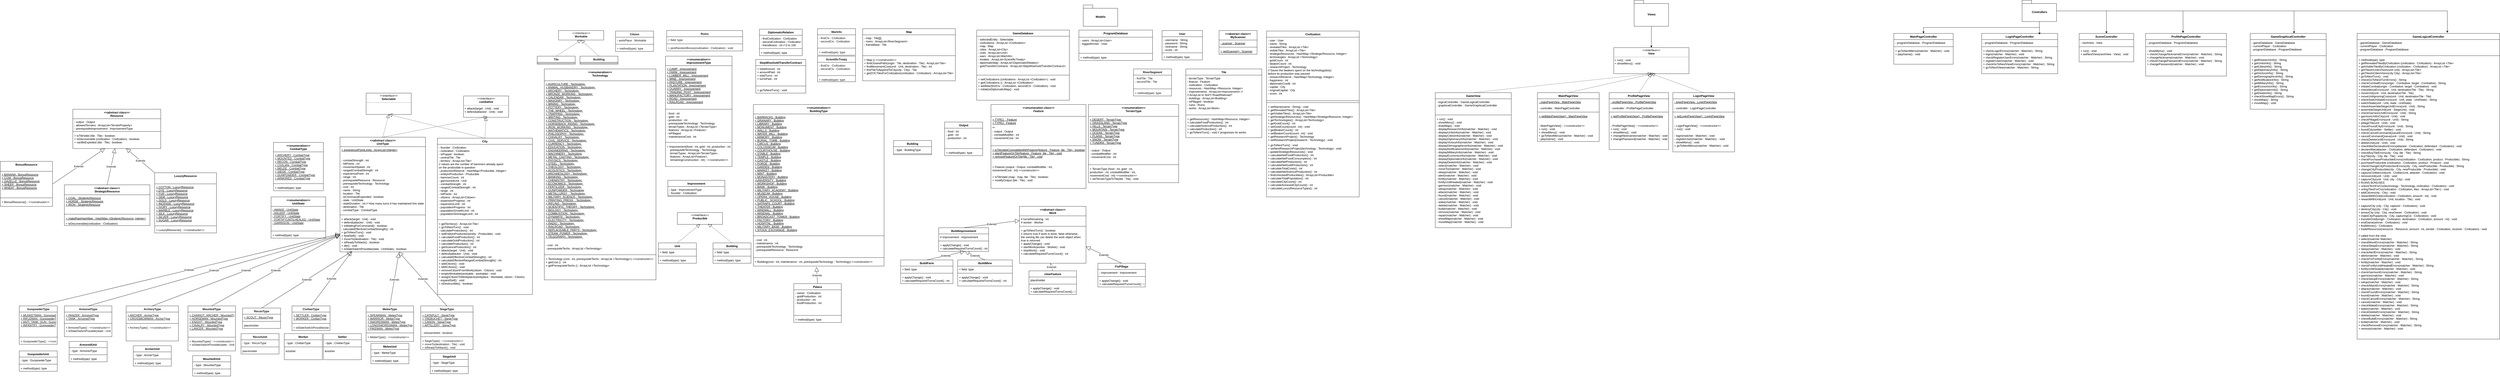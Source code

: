 <mxfile version="17.4.5" type="device"><diagram id="LWLc59bGNNppZGdSCgjI" name="Page-1"><mxGraphModel dx="2966" dy="7574" grid="1" gridSize="10" guides="1" tooltips="1" connect="1" arrows="1" fold="1" page="1" pageScale="1" pageWidth="11000" pageHeight="3000" math="0" shadow="0"><root><mxCell id="0"/><mxCell id="1" parent="0"/><mxCell id="_-_4MyWD2QAjOrnKf8Qg-1" value="Civilization" style="swimlane;fontStyle=1;align=center;verticalAlign=top;childLayout=stackLayout;horizontal=1;startSize=26;horizontalStack=0;resizeParent=1;resizeParentMax=0;resizeLast=0;collapsible=1;marginBottom=0;" parent="1" vertex="1"><mxGeometry x="5530" y="-4974" width="390" height="700" as="geometry"/></mxCell><mxCell id="_-_4MyWD2QAjOrnKf8Qg-2" value="- user : User&#10;- name : String&#10;- revealedTiles : ArrayList &lt;Tile&gt;&#10;- visibleTiles : ArrayList &lt;Tile&gt;&#10;- strategicResources : HashMap &lt;StrategicResource, Integer&gt;&#10;- technologies : ArrayList &lt;Technology&gt;&#10;- goldCount : int&#10;- beakerCount : int&#10;- researchProject : Technology&#10;// Saves the beakers spent on the technology(key) &#10;before its production was paused&#10;- researchReserve : HashMap&lt;Technology, Integer&gt;&#10;- happiness : int&#10;- diplomaticCredit : int&#10;- capital : City&#10;- originalCapital : City&#10;- score : int" style="text;strokeColor=none;fillColor=none;align=left;verticalAlign=top;spacingLeft=4;spacingRight=4;overflow=hidden;rotatable=0;points=[[0,0.5],[1,0.5]];portConstraint=eastwest;" parent="_-_4MyWD2QAjOrnKf8Qg-1" vertex="1"><mxGeometry y="26" width="390" height="264" as="geometry"/></mxCell><mxCell id="_-_4MyWD2QAjOrnKf8Qg-3" value="" style="line;strokeWidth=1;fillColor=none;align=left;verticalAlign=middle;spacingTop=-1;spacingLeft=3;spacingRight=3;rotatable=0;labelPosition=right;points=[];portConstraint=eastwest;" parent="_-_4MyWD2QAjOrnKf8Qg-1" vertex="1"><mxGeometry y="290" width="390" height="8" as="geometry"/></mxCell><mxCell id="r8qQmIBnphqsXmqDYHh2-75" value="" style="line;strokeWidth=1;fillColor=none;align=left;verticalAlign=middle;spacingTop=-1;spacingLeft=3;spacingRight=3;rotatable=0;labelPosition=right;points=[];portConstraint=eastwest;" parent="_-_4MyWD2QAjOrnKf8Qg-1" vertex="1"><mxGeometry y="298" width="390" height="8" as="geometry"/></mxCell><mxCell id="r8qQmIBnphqsXmqDYHh2-74" value="+ setName(name : String) : void&#10;+ getRevealedTiles() : ArrayList&lt;Tile&gt;&#10;+ getVisibleTiles() : ArrayList&lt;Tile&gt;&#10;+ getStrategicResources() : HashMap&lt;StrategicResource, Integer&gt;&#10;+ getTechnologies() : ArrayList&lt;Technology&gt;&#10;+ getGoldCount() : int&#10;+ setGoldCount(count : int) : void&#10;+ getBeakerCount() : int&#10;+ setBeakerCount(count : int) : void&#10;+ getResearchProject() : Technology&#10;+ setResearchProject(research : Technology) : void&#10;" style="text;strokeColor=none;fillColor=none;align=left;verticalAlign=top;spacingLeft=4;spacingRight=4;overflow=hidden;rotatable=0;points=[[0,0.5],[1,0.5]];portConstraint=eastwest;" parent="_-_4MyWD2QAjOrnKf8Qg-1" vertex="1"><mxGeometry y="306" width="390" height="162" as="geometry"/></mxCell><mxCell id="_-_4MyWD2QAjOrnKf8Qg-4" value="+ goToNextTurn() : void&#10;+ setNextResearchProject(technology : Technology) : void&#10;- updateStrategicResources() : void&#10;+ calculateNetFoodProduction() : int&#10;+ calculateNetFoodConsumption() : int&#10;+ calculateNetProduction() : int&#10;+ calculateNetGoldProduction() : int&#10;+ calculateTotalCosts() : int&#10;+ calculateNetScienceProduction() : int&#10;+ findUnlockedProducibles() : ArrayList&lt;Producible&gt;&#10;+ calculateTotalPopulation() : int&#10;+ calculateCityCount() : int&#10;+ calculateAnnexedCityCount() ; int&#10;+ calculateLuxuryResourceTypes() : int" style="text;strokeColor=none;fillColor=none;align=left;verticalAlign=top;spacingLeft=4;spacingRight=4;overflow=hidden;rotatable=0;points=[[0,0.5],[1,0.5]];portConstraint=eastwest;" parent="_-_4MyWD2QAjOrnKf8Qg-1" vertex="1"><mxGeometry y="468" width="390" height="232" as="geometry"/></mxCell><mxCell id="_-_4MyWD2QAjOrnKf8Qg-5" value="Tile" style="swimlane;fontStyle=1;align=center;verticalAlign=top;childLayout=stackLayout;horizontal=1;startSize=26;horizontalStack=0;resizeParent=1;resizeParentMax=0;resizeLast=0;collapsible=1;marginBottom=0;" parent="1" vertex="1"><mxGeometry x="5190" y="-4814" width="320" height="290" as="geometry"/></mxCell><mxCell id="_-_4MyWD2QAjOrnKf8Qg-6" value="- terrainType : TerrainType&#10;- feature : Feature&#10;- civilization : Civilization&#10;- resources : HashMap &lt;Resource, Integer&gt;&#10;- improvements : ArrayList&lt;Improvement&gt; // &#10;// ArrayList or Not?/ Road/Railroad?&#10;- buildings : ArrayList&lt;Building&gt;&#10;- isPillaged : boolean&#10;- ruins : Ruins&#10;- works : ArrayList&lt;Work&gt;" style="text;strokeColor=none;fillColor=none;align=left;verticalAlign=top;spacingLeft=4;spacingRight=4;overflow=hidden;rotatable=0;points=[[0,0.5],[1,0.5]];portConstraint=eastwest;" parent="_-_4MyWD2QAjOrnKf8Qg-5" vertex="1"><mxGeometry y="26" width="320" height="164" as="geometry"/></mxCell><mxCell id="_-_4MyWD2QAjOrnKf8Qg-7" value="" style="line;strokeWidth=1;fillColor=none;align=left;verticalAlign=middle;spacingTop=-1;spacingLeft=3;spacingRight=3;rotatable=0;labelPosition=right;points=[];portConstraint=eastwest;" parent="_-_4MyWD2QAjOrnKf8Qg-5" vertex="1"><mxGeometry y="190" width="320" height="8" as="geometry"/></mxCell><mxCell id="_-_4MyWD2QAjOrnKf8Qg-8" value="+ getResources() : HashMap&lt;Resource, Integer&gt;&#10;+ calculateFoodProduction() : int&#10;+ calculateScienceProduction() : int&#10;+ calculateProduction() : int&#10;+ goToNextTurn() : void // progresses its works" style="text;strokeColor=none;fillColor=none;align=left;verticalAlign=top;spacingLeft=4;spacingRight=4;overflow=hidden;rotatable=0;points=[[0,0.5],[1,0.5]];portConstraint=eastwest;" parent="_-_4MyWD2QAjOrnKf8Qg-5" vertex="1"><mxGeometry y="198" width="320" height="92" as="geometry"/></mxCell><mxCell id="_-_4MyWD2QAjOrnKf8Qg-9" value="GameDatabase" style="swimlane;fontStyle=1;align=center;verticalAlign=top;childLayout=stackLayout;horizontal=1;startSize=26;horizontalStack=0;resizeParent=1;resizeParentMax=0;resizeLast=0;collapsible=1;marginBottom=0;" parent="1" vertex="1"><mxGeometry x="4310" y="-4978" width="390" height="296" as="geometry"/></mxCell><mxCell id="_-_4MyWD2QAjOrnKf8Qg-10" value="- selectedEntity : Selectable&#10;- civilizations : ArrayList &lt;Civilization&gt;&#10;- map : Map&#10;- cities : ArrayList&lt;City&gt;&#10;- units : ArrayList&lt;Unit&gt;&#10;- wars : ArrayList&lt;WarInfo&gt;&#10;- treaties : ArrayList&lt;ScientificTreaty&gt;&#10;- diplomaticMap : ArrayList&lt;DiplomaticRelation&gt;&#10;- goldTransferContracts : ArrayList&lt;StepWiseGoldTransferContracct&gt;" style="text;strokeColor=none;fillColor=none;align=left;verticalAlign=top;spacingLeft=4;spacingRight=4;overflow=hidden;rotatable=0;points=[[0,0.5],[1,0.5]];portConstraint=eastwest;" parent="_-_4MyWD2QAjOrnKf8Qg-9" vertex="1"><mxGeometry y="26" width="390" height="160" as="geometry"/></mxCell><mxCell id="_-_4MyWD2QAjOrnKf8Qg-11" value="" style="line;strokeWidth=1;fillColor=none;align=left;verticalAlign=middle;spacingTop=-1;spacingLeft=3;spacingRight=3;rotatable=0;labelPosition=right;points=[];portConstraint=eastwest;" parent="_-_4MyWD2QAjOrnKf8Qg-9" vertex="1"><mxGeometry y="186" width="390" height="8" as="geometry"/></mxCell><mxCell id="_-_4MyWD2QAjOrnKf8Qg-12" value="+ setCivilizations (civilizations : ArrayList &lt;Civilization&gt;) : void&#10;+ getCivilizations () : ArrayList &lt;Civilization&gt;&#10;+ addWar(firstCiv : Civilization, secondCiv : Civilization) : void&#10;+ initializeDiplomaticMap() : void" style="text;strokeColor=none;fillColor=none;align=left;verticalAlign=top;spacingLeft=4;spacingRight=4;overflow=hidden;rotatable=0;points=[[0,0.5],[1,0.5]];portConstraint=eastwest;" parent="_-_4MyWD2QAjOrnKf8Qg-9" vertex="1"><mxGeometry y="194" width="390" height="102" as="geometry"/></mxCell><mxCell id="_-_4MyWD2QAjOrnKf8Qg-14" value="GameLogicalController" style="swimlane;fontStyle=1;align=center;verticalAlign=top;childLayout=stackLayout;horizontal=1;startSize=26;horizontalStack=0;resizeParent=1;resizeParentMax=0;resizeLast=0;collapsible=1;marginBottom=0;" parent="1" vertex="1"><mxGeometry x="10120" y="-4964" width="600" height="1290" as="geometry"/></mxCell><mxCell id="_-_4MyWD2QAjOrnKf8Qg-15" value="- gameDatabase : GameDatabase&#10;- currentPlayer : Civilization&#10;- programDatabase : ProgramDatabase" style="text;strokeColor=none;fillColor=none;align=left;verticalAlign=top;spacingLeft=4;spacingRight=4;overflow=hidden;rotatable=0;points=[[0,0.5],[1,0.5]];portConstraint=eastwest;" parent="_-_4MyWD2QAjOrnKf8Qg-14" vertex="1"><mxGeometry y="26" width="600" height="64" as="geometry"/></mxCell><mxCell id="_-_4MyWD2QAjOrnKf8Qg-16" value="" style="line;strokeWidth=1;fillColor=none;align=left;verticalAlign=middle;spacingTop=-1;spacingLeft=3;spacingRight=3;rotatable=0;labelPosition=right;points=[];portConstraint=eastwest;" parent="_-_4MyWD2QAjOrnKf8Qg-14" vertex="1"><mxGeometry y="90" width="600" height="8" as="geometry"/></mxCell><mxCell id="_-_4MyWD2QAjOrnKf8Qg-17" value="+ method(type): type&#10;+ getRevealedTilesByCivilization (civilization : Civilization) : ArrayList &lt;Tile&gt;&#10;+ getVisibleTilesByCivilization (civilization : Civilization) : ArrayList &lt;Tile&gt;&#10;+ getTilesInUnitsVision(unit Unit) : ArrayList&lt;Tile&gt;&#10;+ getTilesInCitiesVision(city City) : ArrayLIst&lt;Tile&gt;&#10;+ goToNextTurn() : void&#10;+ checkGoToNextTurnErrors() : String&#10;+ checkCombatErrors(origin : Combative, target : Combative) : String&#10;+ initiateCombat(origin : Combative, target : Combative) : void&#10;+ checkMoveErrors(unit : Unit, destinationTile : Tile) : String&#10;+ moveUnit(unit : Unit, destinationTile : Tile) &#10;+ moveUnitIgnoringCosts(unit : Unit, destinationTile : Tile)&#10;+ checkSwitchStateErrors(unit : Unit, state : UnitState) : String&#10;+ switchState(unit : Unit, state : UnitState)&#10;+ checkAssembleSiegeUnitErrors(unit : Unit) : String&#10;+ assembleSiegeUnit(unit : SiegeUnit) : void&#10;+ checkGarrisonUnitErrors(unit : Unit) : String&#10;+ garrisonUnitInCity(unit : Unit) : void&#10;+ checkPillageErrors(unit : Unit) : String&#10;+ pillageTile(unit : Unit) : void&#10;+ checkFoundCityErrors(unit : Unit) : String&#10;+ foundCity(settler : Settler) : void&#10;+ checkCancelCommandQueueErrors(unit : Unit) : String&#10;+ cancelCommandQueue(unit : Unit) : void&#10;+ checkDeleteUnitErrors(unit : Unit) : String&#10;+ deleteUnit(unit : Unit) : void&#10;+ checkWarDeclarationErrors(attacker : Civilization, defendant : Civilization) : void&#10;+ declareWar(attacker : Civilization, defendant : Civilization) : void&#10;+ checkBuyTileErrors(city : City, tile : Tile) : String&#10;+ buyTile(city : City, tile : Tile) : void&#10;+ checkPurchaseProducibleErrors(civilization : Civilization, product : Producible) : String&#10;+ purchaseProducible (civilization : Civilization, product : Product) : void&#10;+ checkChangeCityProductionErrors(city : City, newProducible : Producible) : String&#10;+ changeCityProducible(city : City, newProducible : Producible) : void&#10;+ captureCivillianUnit(unit : CivillianUnit, attacker : Civilization) : void&#10;+ removeUnit(unit : Unit) : void&#10;+ captureCity(unit : Unit, city : City) : void&#10;// RUINS BONUSES&#10;+ unlockTechForCiv(technology : Technology, civilization : Civilization) : void&#10;+ unfogTilesForCiv(civilization : Civilization, tiles : ArrayList&lt;Tile&gt;) : void&#10;+ addCitizen(city : City) : void&#10;+ rewardWithGold(civilization : Civilization, amount : int) : void&#10;+ rewardWithUnit(unit : Unit, location : Tile) : void&#10;&#10;+ captureCity (city : City, capturer : Civilization) : void&#10;+ destroyCity(city : City) : void&#10;+ annexCity (city : City, newOwner : Civilization) : void&#10;+ makeCityPuppet(city : City, capturingCiv : Civilization) : void&#10;+ transferGold(origin : Civilization, destination : Civilization, amount : int) : void&#10;+ endGame(winner : Civilization) : void&#10;+ findWinner() : Civilization&#10;+ tradeResources(resource : Resource, amount : int, sender : Civilization, receiver : Civilization) : void&#10;&#10;// called from the view&#10;+ select(matcher Matcher)&#10;+ checkMoveErrors(matcher : Matcher) : String&#10;+ checkSleepErrors(matcher : Matcher) : String&#10;+ sleep(matcher : Matcher) : void&#10;+ checkAlertErrors(matcher : Matcher) : String&#10;+ alert(matcher : Matcher) : void&#10;+ checkForFortifyErrors(matcher : Matcher) : String&#10;+ fortify(matcher : Matcher) : void&#10;+ checkFortifyUntilHealedErrors(matcher : Matcher) : String&#10;+ fortifyUntilHealed(matcher : Matcher) : void&#10;+ checkGarrisonErrors(matcher : Matcher) : String&#10;+ garrison(matcher : Matcher) : void&#10;+ checkSetupErrors(matcher : Matcher) : String&#10;+ setup(matcher : Matcher) : void&#10;+ checkAttackErrors(matcher : Matcher) : String&#10;+ attack(matcher : Matcher) : void&#10;+ checkFoundErrors(matcher : Matcher) : String&#10;+ found(matcher : Matcher) : void&#10;+ checkCancelErrors(matcher : Matcher) : String&#10;+ cancel(matcher : Matcher) : void&#10;+ checkWakeErrors(matcher : Matcher) : String&#10;+ wake(matcher : Matcher) : void&#10;+ checkDeleteErrors(matcher : Matcher) : String&#10;+ delete(matcher : Matcher) : void&#10;+ checkBuildErrors(matcher : Matcher) : String&#10;+ build(matcher : Matcher) : void&#10;+ checkRemoveErrors(matcher : Matcher) : String&#10;+ remove(matcher : Matcher) : void" style="text;strokeColor=none;fillColor=none;align=left;verticalAlign=top;spacingLeft=4;spacingRight=4;overflow=hidden;rotatable=0;points=[[0,0.5],[1,0.5]];portConstraint=eastwest;" parent="_-_4MyWD2QAjOrnKf8Qg-14" vertex="1"><mxGeometry y="98" width="600" height="1192" as="geometry"/></mxCell><mxCell id="_-_4MyWD2QAjOrnKf8Qg-22" value="Map" style="swimlane;fontStyle=1;align=center;verticalAlign=top;childLayout=stackLayout;horizontal=1;startSize=26;horizontalStack=0;resizeParent=1;resizeParentMax=0;resizeLast=0;collapsible=1;marginBottom=0;" parent="1" vertex="1"><mxGeometry x="3830" y="-4984" width="390" height="220" as="geometry"/></mxCell><mxCell id="_-_4MyWD2QAjOrnKf8Qg-23" value="- map : Tile[][]&#10;- rivers : ArrayList&lt;RiverSegment&gt;&#10;- frameBase : Tile" style="text;strokeColor=none;fillColor=none;align=left;verticalAlign=top;spacingLeft=4;spacingRight=4;overflow=hidden;rotatable=0;points=[[0,0.5],[1,0.5]];portConstraint=eastwest;" parent="_-_4MyWD2QAjOrnKf8Qg-22" vertex="1"><mxGeometry y="26" width="390" height="84" as="geometry"/></mxCell><mxCell id="_-_4MyWD2QAjOrnKf8Qg-24" value="" style="line;strokeWidth=1;fillColor=none;align=left;verticalAlign=middle;spacingTop=-1;spacingLeft=3;spacingRight=3;rotatable=0;labelPosition=right;points=[];portConstraint=eastwest;" parent="_-_4MyWD2QAjOrnKf8Qg-22" vertex="1"><mxGeometry y="110" width="390" height="8" as="geometry"/></mxCell><mxCell id="_-_4MyWD2QAjOrnKf8Qg-25" value="+ Map () &lt;&lt;constructor&gt;&gt;&#10;+ findClosestPath(origin : Tile, destination : Tile) : ArrayList&lt;Tile&gt;&#10;+ findMovementCost(unit : Unit, destination : Tile) : int&#10;+ findTileToAppendToCity(city : City) : Tile&#10;+ getZOCTilesForCivilization(civilization : Civilization) : ArrrayList&lt;Tile&gt;" style="text;strokeColor=none;fillColor=none;align=left;verticalAlign=top;spacingLeft=4;spacingRight=4;overflow=hidden;rotatable=0;points=[[0,0.5],[1,0.5]];portConstraint=eastwest;" parent="_-_4MyWD2QAjOrnKf8Qg-22" vertex="1"><mxGeometry y="118" width="390" height="102" as="geometry"/></mxCell><mxCell id="_-_4MyWD2QAjOrnKf8Qg-26" value="City" style="swimlane;fontStyle=1;align=center;verticalAlign=top;childLayout=stackLayout;horizontal=1;startSize=26;horizontalStack=0;resizeParent=1;resizeParentMax=0;resizeLast=0;collapsible=1;marginBottom=0;" parent="1" vertex="1"><mxGeometry x="2040" y="-4522" width="400" height="660" as="geometry"/></mxCell><mxCell id="_-_4MyWD2QAjOrnKf8Qg-27" value="- founder : Civilizaiton&#10;- civilization : Civilization&#10;- isPuppet : boolean&#10;- centralTile : Tile&#10;- territory : ArrayList&lt;Tile&gt;&#10;// values are the number of hammers already spent &#10;on the producible in question&#10;- productionReserve : HashMap&lt;Producible, Integer&gt;&#10;- entityInProduction : Producible&#10;- hammerCount : int&#10;- garrisonedUnit : Unit&#10;- combatStrength : int&#10;- rangedCombatStrength : int&#10;- range : int&#10;- hitPoints : int&#10;- citizens : ArrayList&lt;Citizen&gt;&#10;- expansionProgress : int&#10;- expansionLimit : int&#10;- populationProgress : int&#10;- populationGrowthLimit : int&#10;- populationShrinkageLimit ; int&#10;" style="text;strokeColor=none;fillColor=none;align=left;verticalAlign=top;spacingLeft=4;spacingRight=4;overflow=hidden;rotatable=0;points=[[0,0.5],[1,0.5]];portConstraint=eastwest;" parent="_-_4MyWD2QAjOrnKf8Qg-26" vertex="1"><mxGeometry y="26" width="400" height="314" as="geometry"/></mxCell><mxCell id="_-_4MyWD2QAjOrnKf8Qg-28" value="" style="line;strokeWidth=1;fillColor=none;align=left;verticalAlign=middle;spacingTop=-1;spacingLeft=3;spacingRight=3;rotatable=0;labelPosition=right;points=[];portConstraint=eastwest;" parent="_-_4MyWD2QAjOrnKf8Qg-26" vertex="1"><mxGeometry y="340" width="400" height="8" as="geometry"/></mxCell><mxCell id="_-_4MyWD2QAjOrnKf8Qg-29" value="+ getTerritory() : ArrayList&lt;Tile&gt;&#10;+ goToNextTurn() : void&#10;- calculateProduction() : int&#10;+ setEntityInProduction(entity : Producible) : void&#10;+ calculateFoodProduction() : int&#10;+ calculateGoldProduction() : int&#10;+ calculateProduction() : int&#10;+ getScienceProduction() : int&#10;+ attack(target : Unit) : void&#10;+ defend(attacker : Unit) : void&#10;+ calculateEffectiveCombatStrength() : int&#10;+ calculateEffectiveRangedCombatStrength() : int&#10;+ addCitizen() : void&#10;+ killACitizen() : void&#10;+ removeCitizenFromWork(citizen : Citizen) : void&#10;+ emptyWorkable(workable : workable) : void&#10;+ assignCitizenToWorkplace(workplace : Workable, citizen : Citizen)&#10;- expandSelf() : void&#10;+ isDestructible() : boolean" style="text;strokeColor=none;fillColor=none;align=left;verticalAlign=top;spacingLeft=4;spacingRight=4;overflow=hidden;rotatable=0;points=[[0,0.5],[1,0.5]];portConstraint=eastwest;" parent="_-_4MyWD2QAjOrnKf8Qg-26" vertex="1"><mxGeometry y="348" width="400" height="312" as="geometry"/></mxCell><mxCell id="_-_4MyWD2QAjOrnKf8Qg-30" value="&lt;&lt;enumeration&gt;&gt;&#10;TerrainType" style="swimlane;fontStyle=1;align=center;verticalAlign=top;childLayout=stackLayout;horizontal=1;startSize=50;horizontalStack=0;resizeParent=1;resizeParentMax=0;resizeLast=0;collapsible=1;marginBottom=0;" parent="1" vertex="1"><mxGeometry x="4780" y="-4664" width="380" height="330" as="geometry"/></mxCell><mxCell id="_-_4MyWD2QAjOrnKf8Qg-31" value="+ DESERT : TerrainType &#10;+ GRASSLAND : TerrainType&#10;+ HILLS : TerrainType&#10;+ MOUNTAIN : TerrainType&#10;+ OCEAN : TerrainType&#10;+ PLAINS : TerrainType&#10;+ SNOW : TerrainType&#10;+ TUNDRA : TerrainType&#10;" style="text;strokeColor=none;fillColor=none;align=left;verticalAlign=top;spacingLeft=4;spacingRight=4;overflow=hidden;rotatable=0;points=[[0,0.5],[1,0.5]];portConstraint=eastwest;fontStyle=4" parent="_-_4MyWD2QAjOrnKf8Qg-30" vertex="1"><mxGeometry y="50" width="380" height="130" as="geometry"/></mxCell><mxCell id="_-_4MyWD2QAjOrnKf8Qg-38" value="- output : Output&#10;- combatModifier : int&#10;- movementCost : int" style="text;strokeColor=none;fillColor=none;align=left;verticalAlign=top;spacingLeft=4;spacingRight=4;overflow=hidden;rotatable=0;points=[[0,0.5],[1,0.5]];portConstraint=eastwest;fontStyle=0" parent="_-_4MyWD2QAjOrnKf8Qg-30" vertex="1"><mxGeometry y="180" width="380" height="70" as="geometry"/></mxCell><mxCell id="_-_4MyWD2QAjOrnKf8Qg-32" value="" style="line;strokeWidth=1;fillColor=none;align=left;verticalAlign=middle;spacingTop=-1;spacingLeft=3;spacingRight=3;rotatable=0;labelPosition=right;points=[];portConstraint=eastwest;" parent="_-_4MyWD2QAjOrnKf8Qg-30" vertex="1"><mxGeometry y="250" width="380" height="8" as="geometry"/></mxCell><mxCell id="_-_4MyWD2QAjOrnKf8Qg-33" value="+ TerrainType (food : int, gold : int, &#10;production : int, combatModifier : int,&#10;movementCost : int) &lt;&lt;constructor&gt;&gt;&#10;+ setTerrainTypeToTile(tile : Tile) : void" style="text;strokeColor=none;fillColor=none;align=left;verticalAlign=top;spacingLeft=4;spacingRight=4;overflow=hidden;rotatable=0;points=[[0,0.5],[1,0.5]];portConstraint=eastwest;" parent="_-_4MyWD2QAjOrnKf8Qg-30" vertex="1"><mxGeometry y="258" width="380" height="72" as="geometry"/></mxCell><mxCell id="_-_4MyWD2QAjOrnKf8Qg-34" value="&lt;&lt;enumeration class&gt;&gt;&#10;Feature" style="swimlane;fontStyle=3;align=center;verticalAlign=top;childLayout=stackLayout;horizontal=1;startSize=50;horizontalStack=0;resizeParent=1;resizeParentMax=0;resizeLast=0;collapsible=1;marginBottom=0;" parent="1" vertex="1"><mxGeometry x="4370" y="-4664" width="400" height="354" as="geometry"/></mxCell><mxCell id="QRbFLvMYauM9eKCfgU_Y-1" value="+ TYPE1  : Feature&#10;+ TYPE2 : Feature&#10;..." style="text;strokeColor=none;fillColor=none;align=left;verticalAlign=top;spacingLeft=4;spacingRight=4;overflow=hidden;rotatable=0;points=[[0,0.5],[1,0.5]];portConstraint=eastwest;fontStyle=4" parent="_-_4MyWD2QAjOrnKf8Qg-34" vertex="1"><mxGeometry y="50" width="400" height="50" as="geometry"/></mxCell><mxCell id="_-_4MyWD2QAjOrnKf8Qg-35" value="- output : Output&#10;- combatModifier : int&#10;- movementCost : int" style="text;strokeColor=none;fillColor=none;align=left;verticalAlign=top;spacingLeft=4;spacingRight=4;overflow=hidden;rotatable=0;points=[[0,0.5],[1,0.5]];portConstraint=eastwest;" parent="_-_4MyWD2QAjOrnKf8Qg-34" vertex="1"><mxGeometry y="100" width="400" height="70" as="geometry"/></mxCell><mxCell id="_-_4MyWD2QAjOrnKf8Qg-36" value="" style="line;strokeWidth=1;fillColor=none;align=left;verticalAlign=middle;spacingTop=-1;spacingLeft=3;spacingRight=3;rotatable=0;labelPosition=right;points=[];portConstraint=eastwest;" parent="_-_4MyWD2QAjOrnKf8Qg-34" vertex="1"><mxGeometry y="170" width="400" height="8" as="geometry"/></mxCell><mxCell id="_-_4MyWD2QAjOrnKf8Qg-37" value="+ isTileValidCompatibleWithFeature(feature : Feature, tile : Tile) : boolean&#10;+ plantFeatureOnTile(feature : Feature, tile : Tile) : void&#10;+ removeFeatureOnTile(tile : Tile) : void" style="text;strokeColor=none;fillColor=none;align=left;verticalAlign=top;spacingLeft=4;spacingRight=4;overflow=hidden;rotatable=0;points=[[0,0.5],[1,0.5]];portConstraint=eastwest;fontStyle=4" parent="_-_4MyWD2QAjOrnKf8Qg-34" vertex="1"><mxGeometry y="178" width="400" height="72" as="geometry"/></mxCell><mxCell id="QRbFLvMYauM9eKCfgU_Y-2" value="+ Feature (output : Output, combatModifier : int,&#10;movementCost : int) &lt;&lt;constructor&gt;&gt;&#10;&#10;+ isTileValid (map : map, tile : Tile) : boolean&#10;+ modifyOutput (tile : Tile) : void&#10;" style="text;strokeColor=none;fillColor=none;align=left;verticalAlign=top;spacingLeft=4;spacingRight=4;overflow=hidden;rotatable=0;points=[[0,0.5],[1,0.5]];portConstraint=eastwest;" parent="_-_4MyWD2QAjOrnKf8Qg-34" vertex="1"><mxGeometry y="250" width="400" height="104" as="geometry"/></mxCell><mxCell id="_-_4MyWD2QAjOrnKf8Qg-63" value="&lt;&lt;abstract class&gt;&gt;&#10;Resource" style="swimlane;fontStyle=3;align=center;verticalAlign=top;childLayout=stackLayout;horizontal=1;startSize=40;horizontalStack=0;resizeParent=1;resizeParentMax=0;resizeLast=0;collapsible=1;marginBottom=0;" parent="1" vertex="1"><mxGeometry x="505.5" y="-4644" width="370" height="166" as="geometry"/></mxCell><mxCell id="_-_4MyWD2QAjOrnKf8Qg-64" value="- output : Output&#10;- allowedTerrains : ArrayList&lt;TerrainProperty&gt;&#10;- prerequisiteImprovement : ImprovementType" style="text;strokeColor=none;fillColor=none;align=left;verticalAlign=top;spacingLeft=4;spacingRight=4;overflow=hidden;rotatable=0;points=[[0,0.5],[1,0.5]];portConstraint=eastwest;" parent="_-_4MyWD2QAjOrnKf8Qg-63" vertex="1"><mxGeometry y="40" width="370" height="50" as="geometry"/></mxCell><mxCell id="_-_4MyWD2QAjOrnKf8Qg-65" value="" style="line;strokeWidth=1;fillColor=none;align=left;verticalAlign=middle;spacingTop=-1;spacingLeft=3;spacingRight=3;rotatable=0;labelPosition=right;points=[];portConstraint=eastwest;" parent="_-_4MyWD2QAjOrnKf8Qg-63" vertex="1"><mxGeometry y="90" width="370" height="8" as="geometry"/></mxCell><mxCell id="_-_4MyWD2QAjOrnKf8Qg-66" value="+ isTileValid (tile : Tile) : boolean&#10;+ isDiscoverable (civilization : Civilization) : boolean&#10;+ canBeExploited (tile : Tile) : boolean" style="text;strokeColor=none;fillColor=none;align=left;verticalAlign=top;spacingLeft=4;spacingRight=4;overflow=hidden;rotatable=0;points=[[0,0.5],[1,0.5]];portConstraint=eastwest;" parent="_-_4MyWD2QAjOrnKf8Qg-63" vertex="1"><mxGeometry y="98" width="370" height="68" as="geometry"/></mxCell><mxCell id="_-_4MyWD2QAjOrnKf8Qg-67" value="BonusResource" style="swimlane;fontStyle=1;align=center;verticalAlign=top;childLayout=stackLayout;horizontal=1;startSize=42;horizontalStack=0;resizeParent=1;resizeParentMax=0;resizeLast=0;collapsible=1;marginBottom=0;" parent="1" vertex="1"><mxGeometry x="200" y="-4424" width="220" height="190" as="geometry"/></mxCell><mxCell id="_-_4MyWD2QAjOrnKf8Qg-68" value="+ BANANA : BonusResource&#10;+ COW : BonusResource&#10;+ GAZELLE : BonusResource&#10;+ SHEEP : BonusResource&#10;+ WHEAT : BonusResource&#10;" style="text;strokeColor=none;fillColor=none;align=left;verticalAlign=top;spacingLeft=4;spacingRight=4;overflow=hidden;rotatable=0;points=[[0,0.5],[1,0.5]];portConstraint=eastwest;fontStyle=4" parent="_-_4MyWD2QAjOrnKf8Qg-67" vertex="1"><mxGeometry y="42" width="220" height="108" as="geometry"/></mxCell><mxCell id="_-_4MyWD2QAjOrnKf8Qg-69" value="" style="line;strokeWidth=1;fillColor=none;align=left;verticalAlign=middle;spacingTop=-1;spacingLeft=3;spacingRight=3;rotatable=0;labelPosition=right;points=[];portConstraint=eastwest;" parent="_-_4MyWD2QAjOrnKf8Qg-67" vertex="1"><mxGeometry y="150" width="220" height="8" as="geometry"/></mxCell><mxCell id="_-_4MyWD2QAjOrnKf8Qg-70" value="+ BonusResource() : &lt;&lt;constructor&gt;&gt;" style="text;strokeColor=none;fillColor=none;align=left;verticalAlign=top;spacingLeft=4;spacingRight=4;overflow=hidden;rotatable=0;points=[[0,0.5],[1,0.5]];portConstraint=eastwest;" parent="_-_4MyWD2QAjOrnKf8Qg-67" vertex="1"><mxGeometry y="158" width="220" height="32" as="geometry"/></mxCell><mxCell id="_-_4MyWD2QAjOrnKf8Qg-71" value="&lt;&lt;abstract class&gt;&gt;&#10;StrategicResource" style="swimlane;fontStyle=1;align=center;verticalAlign=top;childLayout=stackLayout;horizontal=1;startSize=42;horizontalStack=0;resizeParent=1;resizeParentMax=0;resizeLast=0;collapsible=1;marginBottom=0;" parent="1" vertex="1"><mxGeometry x="470" y="-4325" width="360" height="172" as="geometry"/></mxCell><mxCell id="_-_4MyWD2QAjOrnKf8Qg-72" value="+ COAL : StrategicResouce&#10;+ HORSE : StrategicResouce&#10;+ IRON : StrategicResouce" style="text;strokeColor=none;fillColor=none;align=left;verticalAlign=top;spacingLeft=4;spacingRight=4;overflow=hidden;rotatable=0;points=[[0,0.5],[1,0.5]];portConstraint=eastwest;fontStyle=4" parent="_-_4MyWD2QAjOrnKf8Qg-71" vertex="1"><mxGeometry y="42" width="360" height="78" as="geometry"/></mxCell><mxCell id="_-_4MyWD2QAjOrnKf8Qg-73" value="" style="line;strokeWidth=1;fillColor=none;align=left;verticalAlign=middle;spacingTop=-1;spacingLeft=3;spacingRight=3;rotatable=0;labelPosition=right;points=[];portConstraint=eastwest;" parent="_-_4MyWD2QAjOrnKf8Qg-71" vertex="1"><mxGeometry y="120" width="360" height="8" as="geometry"/></mxCell><mxCell id="_-_4MyWD2QAjOrnKf8Qg-74" value="+ makeRawHashMap : HashMap &lt;StrategicResource, Integer&gt;" style="text;strokeColor=none;fillColor=none;align=left;verticalAlign=top;spacingLeft=4;spacingRight=4;overflow=hidden;rotatable=0;points=[[0,0.5],[1,0.5]];portConstraint=eastwest;fontStyle=4" parent="_-_4MyWD2QAjOrnKf8Qg-71" vertex="1"><mxGeometry y="128" width="360" height="22" as="geometry"/></mxCell><mxCell id="v_dcizwXOp4LHervZA0l-6" value="+ isDiscoverable(civilization : Civilization)" style="text;strokeColor=none;fillColor=none;align=left;verticalAlign=top;spacingLeft=4;spacingRight=4;overflow=hidden;rotatable=0;points=[[0,0.5],[1,0.5]];portConstraint=eastwest;" vertex="1" parent="_-_4MyWD2QAjOrnKf8Qg-71"><mxGeometry y="150" width="360" height="22" as="geometry"/></mxCell><mxCell id="_-_4MyWD2QAjOrnKf8Qg-75" value="LuxuryResource" style="swimlane;fontStyle=1;align=center;verticalAlign=top;childLayout=stackLayout;horizontal=1;startSize=47;horizontalStack=0;resizeParent=1;resizeParentMax=0;resizeLast=0;collapsible=1;marginBottom=0;" parent="1" vertex="1"><mxGeometry x="850" y="-4376" width="260" height="254" as="geometry"/></mxCell><mxCell id="_-_4MyWD2QAjOrnKf8Qg-76" value="+ COTTON : LuxuryResource&#10;+ DYE : LuxuryResource&#10;+ FUR : LuxuryResource&#10;+ GEM : LuxuryResource&#10;+ GOLD : LuxuryResource&#10;+ INCENSE : LuxuryResource&#10;+ IVORY : LuxuryResource&#10;+ MARBLE : LuxuryResource&#10;+ SILK : LuxuryResource&#10;+ SILVER : LuxuryResource&#10;+ SUGAR : LuxuryResource" style="text;strokeColor=none;fillColor=none;align=left;verticalAlign=top;spacingLeft=4;spacingRight=4;overflow=hidden;rotatable=0;points=[[0,0.5],[1,0.5]];portConstraint=eastwest;fontStyle=4" parent="_-_4MyWD2QAjOrnKf8Qg-75" vertex="1"><mxGeometry y="47" width="260" height="173" as="geometry"/></mxCell><mxCell id="_-_4MyWD2QAjOrnKf8Qg-77" value="" style="line;strokeWidth=1;fillColor=none;align=left;verticalAlign=middle;spacingTop=-1;spacingLeft=3;spacingRight=3;rotatable=0;labelPosition=right;points=[];portConstraint=eastwest;" parent="_-_4MyWD2QAjOrnKf8Qg-75" vertex="1"><mxGeometry y="220" width="260" height="8" as="geometry"/></mxCell><mxCell id="_-_4MyWD2QAjOrnKf8Qg-78" value="+ LuxuryResource() : &lt;&lt;constructor&gt;&gt;" style="text;strokeColor=none;fillColor=none;align=left;verticalAlign=top;spacingLeft=4;spacingRight=4;overflow=hidden;rotatable=0;points=[[0,0.5],[1,0.5]];portConstraint=eastwest;" parent="_-_4MyWD2QAjOrnKf8Qg-75" vertex="1"><mxGeometry y="228" width="260" height="26" as="geometry"/></mxCell><mxCell id="_-_4MyWD2QAjOrnKf8Qg-175" value="&lt;&lt;enumeration&gt;&gt;&#10;ImprovementType" style="swimlane;fontStyle=1;align=center;verticalAlign=top;childLayout=stackLayout;horizontal=1;startSize=40;horizontalStack=0;resizeParent=1;resizeParentMax=0;resizeLast=0;collapsible=1;marginBottom=0;" parent="1" vertex="1"><mxGeometry x="3000" y="-4868" width="280" height="466" as="geometry"/></mxCell><mxCell id="XvoDLz_anU0_4KdYQ79r-23" value="+ CAMP : Improvement&#10;+ FARM : Improvement&#10;+ LUMBER_MILL : Improvement&#10;+ MINE : Improvement&#10;+ PASTURE : Improvement&#10;+ PLANTATION : Improvement&#10;+ QUARRY : Improvement&#10;+ TRADING_POST : Improvement&#10;+ MANUFACTORY : Improvement&#10;+ ROAD : Improvement&#10;+ RAILROAD : Improvement" style="text;strokeColor=none;fillColor=none;align=left;verticalAlign=top;spacingLeft=4;spacingRight=4;overflow=hidden;rotatable=0;points=[[0,0.5],[1,0.5]];portConstraint=eastwest;fontStyle=4" parent="_-_4MyWD2QAjOrnKf8Qg-175" vertex="1"><mxGeometry y="40" width="280" height="180" as="geometry"/></mxCell><mxCell id="XvoDLz_anU0_4KdYQ79r-24" value="" style="line;strokeWidth=1;fillColor=none;align=left;verticalAlign=middle;spacingTop=-1;spacingLeft=3;spacingRight=3;rotatable=0;labelPosition=right;points=[];portConstraint=eastwest;" parent="_-_4MyWD2QAjOrnKf8Qg-175" vertex="1"><mxGeometry y="220" width="280" height="8" as="geometry"/></mxCell><mxCell id="_-_4MyWD2QAjOrnKf8Qg-176" value="- food : int&#10;- gold : int&#10;- production : int&#10;- prerequisiteTechnology : Technology&#10;- terrainTypes : ArrayList &lt;TerrainType&gt;&#10;- features : ArrayList &lt;Feature&gt;&#10;- isPillaged&#10;- maintenanceCost : int" style="text;strokeColor=none;fillColor=none;align=left;verticalAlign=top;spacingLeft=4;spacingRight=4;overflow=hidden;rotatable=0;points=[[0,0.5],[1,0.5]];portConstraint=eastwest;" parent="_-_4MyWD2QAjOrnKf8Qg-175" vertex="1"><mxGeometry y="228" width="280" height="132" as="geometry"/></mxCell><mxCell id="_-_4MyWD2QAjOrnKf8Qg-177" value="" style="line;strokeWidth=1;fillColor=none;align=left;verticalAlign=middle;spacingTop=-1;spacingLeft=3;spacingRight=3;rotatable=0;labelPosition=right;points=[];portConstraint=eastwest;" parent="_-_4MyWD2QAjOrnKf8Qg-175" vertex="1"><mxGeometry y="360" width="280" height="8" as="geometry"/></mxCell><mxCell id="_-_4MyWD2QAjOrnKf8Qg-178" value="+ Improvement(food : int, gold : int, production : int,&#10;    prerequisiteTechnology : Technology,&#10;    terrainTypes : ArrayList&lt;TerrainType&gt;,&#10;    features : ArrayList&lt;Feature&gt;,&#10;    remainingConstruction : int) : &lt;&lt;constructor&gt;&gt;" style="text;strokeColor=none;fillColor=none;align=left;verticalAlign=top;spacingLeft=4;spacingRight=4;overflow=hidden;rotatable=0;points=[[0,0.5],[1,0.5]];portConstraint=eastwest;" parent="_-_4MyWD2QAjOrnKf8Qg-175" vertex="1"><mxGeometry y="368" width="280" height="98" as="geometry"/></mxCell><mxCell id="_-_4MyWD2QAjOrnKf8Qg-179" value="&lt;&lt;enumeration&gt;&gt;&#10;Technology" style="swimlane;fontStyle=1;align=center;verticalAlign=top;childLayout=stackLayout;horizontal=1;startSize=50;horizontalStack=0;resizeParent=1;resizeParentMax=0;resizeLast=0;collapsible=1;marginBottom=0;" parent="1" vertex="1"><mxGeometry x="2490" y="-4814" width="470" height="890" as="geometry"/></mxCell><mxCell id="_-_4MyWD2QAjOrnKf8Qg-180" value="+ AGRICULTURE : Technology &#10;+ ANIMAL_HUSBANDRY : Technology &#10;+ ARCHERY : Technology &#10;+ BRONZE_WORKING : Technology &#10;+ CALENDAR : Technology &#10;+ MASONRY : Technology &#10;+ MINING : Technology &#10;+ POTTERY : Technology &#10;+ THE_WHEEL : Technology &#10;+ TRAPPING : Technology &#10;+ WRITING : Technology &#10;+ CONSTRUCTION : Technology &#10;+ HORSEBACK_RIDING : Technology &#10;+ IRON_WORKING : Technology &#10;+ MATHEMATICS : Technology &#10;+ PHILOSOPHY : Technology &#10;+ CHIVALRY : Technology &#10;+ CIVIL_SERVICE : Technology &#10;+ CURRENCY : Technology &#10;+ EDUCATION : Technology &#10;+ ENGINEERING : Technology &#10;+ MACHINERY : Technology&#10;+ METAL_CASTING : Technology &#10;+ PHYSICS : Technology &#10;+ STEEL : Technology &#10;+ THEOLOGY : Technology &#10;+ ACOUSTICS : Technology &#10;+ ARCHAEOLOGY : Technology &#10;+ BANKING : Technology &#10;+ CHEMISTRY : Technology &#10;+ ECONOMICS : Technology &#10;+ FERTILIZER : Technology &#10;+ GUNPOWDER : Technology&#10;+ METALLURGY  : Technology &#10;+ MILITARY_SCIENCE : Technology &#10;+ PRINTING_PRESS  : Technology &#10;+ RIFLING : Technology &#10;+ SCIENTIFIC_THEORY : Technology &#10;+ BIOLOGY : Technology &#10;+ COMBUSTION : Technology &#10;+ DYNAMITE : Technology &#10;+ ELECTRICITY : Technology &#10;+ RADIO : Technology &#10;+ RAILROAD : Technology &#10;+ REPLACEABLE_PARTS : Technology &#10;+ STEAM_POWER : Technology &#10;+ TELEGRAPH : Technology &#10;" style="text;strokeColor=none;fillColor=none;align=left;verticalAlign=top;spacingLeft=4;spacingRight=4;overflow=hidden;rotatable=0;points=[[0,0.5],[1,0.5]];portConstraint=eastwest;fontStyle=4" parent="_-_4MyWD2QAjOrnKf8Qg-179" vertex="1"><mxGeometry y="50" width="470" height="680" as="geometry"/></mxCell><mxCell id="RjRTw-r8RQAa0iGSrdaR-1" value="- cost : int&#10;- prerequisiteTechs : ArrayList &lt;Technology&gt;" style="text;strokeColor=none;fillColor=none;align=left;verticalAlign=top;spacingLeft=4;spacingRight=4;overflow=hidden;rotatable=0;points=[[0,0.5],[1,0.5]];portConstraint=eastwest;" parent="_-_4MyWD2QAjOrnKf8Qg-179" vertex="1"><mxGeometry y="730" width="470" height="50" as="geometry"/></mxCell><mxCell id="_-_4MyWD2QAjOrnKf8Qg-181" value="" style="line;strokeWidth=1;fillColor=none;align=left;verticalAlign=middle;spacingTop=-1;spacingLeft=3;spacingRight=3;rotatable=0;labelPosition=right;points=[];portConstraint=eastwest;" parent="_-_4MyWD2QAjOrnKf8Qg-179" vertex="1"><mxGeometry y="780" width="470" height="8" as="geometry"/></mxCell><mxCell id="_-_4MyWD2QAjOrnKf8Qg-182" value="+ Technology (cost : int, prerequisiteTechs : ArrayList &lt;Technology&gt;) &lt;&lt;constructor&gt;&gt;&#10;+ getCost () : int&#10;+ getPrerequisiteTechs () : ArrayList &lt;Technology&gt;" style="text;strokeColor=none;fillColor=none;align=left;verticalAlign=top;spacingLeft=4;spacingRight=4;overflow=hidden;rotatable=0;points=[[0,0.5],[1,0.5]];portConstraint=eastwest;" parent="_-_4MyWD2QAjOrnKf8Qg-179" vertex="1"><mxGeometry y="788" width="470" height="102" as="geometry"/></mxCell><mxCell id="r8qQmIBnphqsXmqDYHh2-1" value="Unit" style="swimlane;fontStyle=1;align=center;verticalAlign=top;childLayout=stackLayout;horizontal=1;startSize=26;horizontalStack=0;resizeParent=1;resizeParentMax=0;resizeLast=0;collapsible=1;marginBottom=0;" parent="1" vertex="1"><mxGeometry x="2970" y="-4080" width="160" height="86" as="geometry"/></mxCell><mxCell id="r8qQmIBnphqsXmqDYHh2-2" value="+ field: type" style="text;strokeColor=none;fillColor=none;align=left;verticalAlign=top;spacingLeft=4;spacingRight=4;overflow=hidden;rotatable=0;points=[[0,0.5],[1,0.5]];portConstraint=eastwest;" parent="r8qQmIBnphqsXmqDYHh2-1" vertex="1"><mxGeometry y="26" width="160" height="26" as="geometry"/></mxCell><mxCell id="r8qQmIBnphqsXmqDYHh2-3" value="" style="line;strokeWidth=1;fillColor=none;align=left;verticalAlign=middle;spacingTop=-1;spacingLeft=3;spacingRight=3;rotatable=0;labelPosition=right;points=[];portConstraint=eastwest;" parent="r8qQmIBnphqsXmqDYHh2-1" vertex="1"><mxGeometry y="52" width="160" height="8" as="geometry"/></mxCell><mxCell id="r8qQmIBnphqsXmqDYHh2-4" value="+ method(type): type" style="text;strokeColor=none;fillColor=none;align=left;verticalAlign=top;spacingLeft=4;spacingRight=4;overflow=hidden;rotatable=0;points=[[0,0.5],[1,0.5]];portConstraint=eastwest;" parent="r8qQmIBnphqsXmqDYHh2-1" vertex="1"><mxGeometry y="60" width="160" height="26" as="geometry"/></mxCell><mxCell id="r8qQmIBnphqsXmqDYHh2-5" value="Building" style="swimlane;fontStyle=1;align=center;verticalAlign=top;childLayout=stackLayout;horizontal=1;startSize=26;horizontalStack=0;resizeParent=1;resizeParentMax=0;resizeLast=0;collapsible=1;marginBottom=0;" parent="1" vertex="1"><mxGeometry x="3200" y="-4080" width="160" height="86" as="geometry"/></mxCell><mxCell id="r8qQmIBnphqsXmqDYHh2-6" value="+ field: type" style="text;strokeColor=none;fillColor=none;align=left;verticalAlign=top;spacingLeft=4;spacingRight=4;overflow=hidden;rotatable=0;points=[[0,0.5],[1,0.5]];portConstraint=eastwest;" parent="r8qQmIBnphqsXmqDYHh2-5" vertex="1"><mxGeometry y="26" width="160" height="26" as="geometry"/></mxCell><mxCell id="r8qQmIBnphqsXmqDYHh2-7" value="" style="line;strokeWidth=1;fillColor=none;align=left;verticalAlign=middle;spacingTop=-1;spacingLeft=3;spacingRight=3;rotatable=0;labelPosition=right;points=[];portConstraint=eastwest;" parent="r8qQmIBnphqsXmqDYHh2-5" vertex="1"><mxGeometry y="52" width="160" height="8" as="geometry"/></mxCell><mxCell id="r8qQmIBnphqsXmqDYHh2-8" value="+ method(type): type" style="text;strokeColor=none;fillColor=none;align=left;verticalAlign=top;spacingLeft=4;spacingRight=4;overflow=hidden;rotatable=0;points=[[0,0.5],[1,0.5]];portConstraint=eastwest;" parent="r8qQmIBnphqsXmqDYHh2-5" vertex="1"><mxGeometry y="60" width="160" height="26" as="geometry"/></mxCell><mxCell id="r8qQmIBnphqsXmqDYHh2-9" value="&lt;p style=&quot;margin: 0px ; margin-top: 4px ; text-align: center&quot;&gt;&lt;i&gt;&amp;lt;&amp;lt;Interface&amp;gt;&amp;gt;&lt;/i&gt;&lt;br&gt;&lt;b&gt;Producible&lt;/b&gt;&lt;/p&gt;&lt;p style=&quot;margin: 0px ; margin-left: 4px&quot;&gt;&lt;br&gt;&lt;/p&gt;&lt;hr size=&quot;1&quot;&gt;&lt;p style=&quot;margin: 0px ; margin-left: 4px&quot;&gt;&lt;br&gt;&lt;/p&gt;" style="verticalAlign=top;align=left;overflow=fill;fontSize=12;fontFamily=Helvetica;html=1;" parent="1" vertex="1"><mxGeometry x="3050" y="-4208" width="190" height="50" as="geometry"/></mxCell><mxCell id="r8qQmIBnphqsXmqDYHh2-10" value="" style="endArrow=block;dashed=1;endFill=0;endSize=12;html=1;rounded=0;exitX=0.5;exitY=0;exitDx=0;exitDy=0;entryX=0.5;entryY=1;entryDx=0;entryDy=0;" parent="1" source="r8qQmIBnphqsXmqDYHh2-1" target="r8qQmIBnphqsXmqDYHh2-9" edge="1"><mxGeometry width="160" relative="1" as="geometry"><mxPoint x="3150" y="-4080" as="sourcePoint"/><mxPoint x="3310" y="-4080" as="targetPoint"/></mxGeometry></mxCell><mxCell id="r8qQmIBnphqsXmqDYHh2-11" value="" style="endArrow=block;dashed=1;endFill=0;endSize=12;html=1;rounded=0;exitX=0.5;exitY=0;exitDx=0;exitDy=0;" parent="1" source="r8qQmIBnphqsXmqDYHh2-5" edge="1"><mxGeometry width="160" relative="1" as="geometry"><mxPoint x="3200" y="-4070" as="sourcePoint"/><mxPoint x="3180" y="-4160" as="targetPoint"/></mxGeometry></mxCell><mxCell id="r8qQmIBnphqsXmqDYHh2-12" value="&lt;&lt;abstract class&gt;&gt;&#10;UnitType" style="swimlane;fontStyle=3;align=center;verticalAlign=top;childLayout=stackLayout;horizontal=1;startSize=40;horizontalStack=0;resizeParent=1;resizeParentMax=0;resizeLast=0;collapsible=1;marginBottom=0;" parent="1" vertex="1"><mxGeometry x="1630" y="-4526" width="360" height="484" as="geometry"/></mxCell><mxCell id="r8qQmIBnphqsXmqDYHh2-86" value="+ experiencePointLimits : ArrayList&lt;Integer&gt;" style="text;strokeColor=none;fillColor=none;align=left;verticalAlign=top;spacingLeft=4;spacingRight=4;overflow=hidden;rotatable=0;points=[[0,0.5],[1,0.5]];portConstraint=eastwest;fontStyle=4" parent="r8qQmIBnphqsXmqDYHh2-12" vertex="1"><mxGeometry y="40" width="360" height="44" as="geometry"/></mxCell><mxCell id="r8qQmIBnphqsXmqDYHh2-13" value="- combatStrength : int&#10;- hitPoints : int&#10;- movementSpeed : int&#10;- rangedCombatStrength : int&#10;- experiencePoint : int&#10;- range : int&#10;- prerequisiteResource : Resource&#10;- prerequisiteTechnology : Technology&#10;- cost : int&#10;- name : String&#10;- location : Tile&#10;- isCommandExpended : boolean&#10;- state : UnitState&#10;- stateDuration : int // How many turns it has maintained this state&#10;- destination : Tile&#10;- combatType : CombatType&#10;" style="text;strokeColor=none;fillColor=none;align=left;verticalAlign=top;spacingLeft=4;spacingRight=4;overflow=hidden;rotatable=0;points=[[0,0.5],[1,0.5]];portConstraint=eastwest;" parent="r8qQmIBnphqsXmqDYHh2-12" vertex="1"><mxGeometry y="84" width="360" height="240" as="geometry"/></mxCell><mxCell id="r8qQmIBnphqsXmqDYHh2-14" value="" style="line;strokeWidth=1;fillColor=none;align=left;verticalAlign=middle;spacingTop=-1;spacingLeft=3;spacingRight=3;rotatable=0;labelPosition=right;points=[];portConstraint=eastwest;" parent="r8qQmIBnphqsXmqDYHh2-12" vertex="1"><mxGeometry y="324" width="360" height="8" as="geometry"/></mxCell><mxCell id="r8qQmIBnphqsXmqDYHh2-15" value="+ attack(target : Unit) : void&#10;+ defend(attacker : Unit) : void&#10;+ isWaitingForCommand() : boolean&#10;- calculateEffectiveCombatStrength() : int&#10;+ goToNextTurn() : void&#10;+ healSelf() : void&#10;+ moveTo(destination : Tile) : void&#10;+ isReadyToAttack() : boolean&#10;+ die() : void&#10;+ isStateSwitchPossible(state : UnitState) : boolean" style="text;strokeColor=none;fillColor=none;align=left;verticalAlign=top;spacingLeft=4;spacingRight=4;overflow=hidden;rotatable=0;points=[[0,0.5],[1,0.5]];portConstraint=eastwest;" parent="r8qQmIBnphqsXmqDYHh2-12" vertex="1"><mxGeometry y="332" width="360" height="152" as="geometry"/></mxCell><mxCell id="r8qQmIBnphqsXmqDYHh2-62" value="&lt;p style=&quot;margin: 0px ; margin-top: 4px ; text-align: center&quot;&gt;&lt;i&gt;&amp;lt;&amp;lt;Interface&amp;gt;&amp;gt;&lt;/i&gt;&lt;br&gt;&lt;b&gt;combative&lt;/b&gt;&lt;/p&gt;&lt;hr size=&quot;1&quot;&gt;&lt;p style=&quot;margin: 0px ; margin-left: 4px&quot;&gt;+ attack(target : Unit) : void&lt;br&gt;+ defend(attacker : Unit) : void&lt;/p&gt;" style="verticalAlign=top;align=left;overflow=fill;fontSize=12;fontFamily=Helvetica;html=1;" parent="1" vertex="1"><mxGeometry x="2150" y="-4700" width="190" height="90" as="geometry"/></mxCell><mxCell id="r8qQmIBnphqsXmqDYHh2-70" value="&lt;&lt;enumeration&gt;&gt;&#10;UnitState" style="swimlane;fontStyle=1;align=center;verticalAlign=top;childLayout=stackLayout;horizontal=1;startSize=40;horizontalStack=0;resizeParent=1;resizeParentMax=0;resizeLast=0;collapsible=1;marginBottom=0;" parent="1" vertex="1"><mxGeometry x="1340" y="-4274" width="230" height="174" as="geometry"/></mxCell><mxCell id="r8qQmIBnphqsXmqDYHh2-71" value="- AWAKE : UnitState&#10;- ASLEEP : UnitState&#10;- FORTIFY : UnitState&#10;- FORTIFYUNTILHEALED : UnitState&#10;- GARRISON : UnitState" style="text;strokeColor=none;fillColor=none;align=left;verticalAlign=top;spacingLeft=4;spacingRight=4;overflow=hidden;rotatable=0;points=[[0,0.5],[1,0.5]];portConstraint=eastwest;fontStyle=4;fontColor=#0F0F0F;" parent="r8qQmIBnphqsXmqDYHh2-70" vertex="1"><mxGeometry y="40" width="230" height="100" as="geometry"/></mxCell><mxCell id="r8qQmIBnphqsXmqDYHh2-72" value="" style="line;strokeWidth=1;fillColor=none;align=left;verticalAlign=middle;spacingTop=-1;spacingLeft=3;spacingRight=3;rotatable=0;labelPosition=right;points=[];portConstraint=eastwest;" parent="r8qQmIBnphqsXmqDYHh2-70" vertex="1"><mxGeometry y="140" width="230" height="8" as="geometry"/></mxCell><mxCell id="r8qQmIBnphqsXmqDYHh2-73" value="+ method(type): type" style="text;strokeColor=none;fillColor=none;align=left;verticalAlign=top;spacingLeft=4;spacingRight=4;overflow=hidden;rotatable=0;points=[[0,0.5],[1,0.5]];portConstraint=eastwest;" parent="r8qQmIBnphqsXmqDYHh2-70" vertex="1"><mxGeometry y="148" width="230" height="26" as="geometry"/></mxCell><mxCell id="r8qQmIBnphqsXmqDYHh2-78" value="RiverSegment" style="swimlane;fontStyle=1;align=center;verticalAlign=top;childLayout=stackLayout;horizontal=1;startSize=26;horizontalStack=0;resizeParent=1;resizeParentMax=0;resizeLast=0;collapsible=1;marginBottom=0;fontColor=#0F0F0F;" parent="1" vertex="1"><mxGeometry x="4970" y="-4814" width="160" height="114" as="geometry"/></mxCell><mxCell id="r8qQmIBnphqsXmqDYHh2-79" value="- firstTile : Tile&#10;- secondTile : Tile" style="text;strokeColor=none;fillColor=none;align=left;verticalAlign=top;spacingLeft=4;spacingRight=4;overflow=hidden;rotatable=0;points=[[0,0.5],[1,0.5]];portConstraint=eastwest;fontColor=#0F0F0F;" parent="r8qQmIBnphqsXmqDYHh2-78" vertex="1"><mxGeometry y="26" width="160" height="54" as="geometry"/></mxCell><mxCell id="r8qQmIBnphqsXmqDYHh2-80" value="" style="line;strokeWidth=1;fillColor=none;align=left;verticalAlign=middle;spacingTop=-1;spacingLeft=3;spacingRight=3;rotatable=0;labelPosition=right;points=[];portConstraint=eastwest;fontColor=#0F0F0F;" parent="r8qQmIBnphqsXmqDYHh2-78" vertex="1"><mxGeometry y="80" width="160" height="8" as="geometry"/></mxCell><mxCell id="r8qQmIBnphqsXmqDYHh2-81" value="+ method(type): type" style="text;strokeColor=none;fillColor=none;align=left;verticalAlign=top;spacingLeft=4;spacingRight=4;overflow=hidden;rotatable=0;points=[[0,0.5],[1,0.5]];portConstraint=eastwest;fontColor=#0F0F0F;" parent="r8qQmIBnphqsXmqDYHh2-78" vertex="1"><mxGeometry y="88" width="160" height="26" as="geometry"/></mxCell><mxCell id="r8qQmIBnphqsXmqDYHh2-82" value="WarInfo" style="swimlane;fontStyle=1;align=center;verticalAlign=top;childLayout=stackLayout;horizontal=1;startSize=26;horizontalStack=0;resizeParent=1;resizeParentMax=0;resizeLast=0;collapsible=1;marginBottom=0;fontColor=#0F0F0F;" parent="1" vertex="1"><mxGeometry x="3640" y="-4984" width="160" height="112" as="geometry"/></mxCell><mxCell id="r8qQmIBnphqsXmqDYHh2-83" value="- firstCiv : Civilization&#10;- secondCiv : Civilization" style="text;strokeColor=none;fillColor=none;align=left;verticalAlign=top;spacingLeft=4;spacingRight=4;overflow=hidden;rotatable=0;points=[[0,0.5],[1,0.5]];portConstraint=eastwest;fontColor=#0F0F0F;" parent="r8qQmIBnphqsXmqDYHh2-82" vertex="1"><mxGeometry y="26" width="160" height="52" as="geometry"/></mxCell><mxCell id="r8qQmIBnphqsXmqDYHh2-84" value="" style="line;strokeWidth=1;fillColor=none;align=left;verticalAlign=middle;spacingTop=-1;spacingLeft=3;spacingRight=3;rotatable=0;labelPosition=right;points=[];portConstraint=eastwest;fontColor=#0F0F0F;" parent="r8qQmIBnphqsXmqDYHh2-82" vertex="1"><mxGeometry y="78" width="160" height="8" as="geometry"/></mxCell><mxCell id="r8qQmIBnphqsXmqDYHh2-85" value="+ method(type): type" style="text;strokeColor=none;fillColor=none;align=left;verticalAlign=top;spacingLeft=4;spacingRight=4;overflow=hidden;rotatable=0;points=[[0,0.5],[1,0.5]];portConstraint=eastwest;fontColor=#0F0F0F;" parent="r8qQmIBnphqsXmqDYHh2-82" vertex="1"><mxGeometry y="86" width="160" height="26" as="geometry"/></mxCell><mxCell id="r8qQmIBnphqsXmqDYHh2-87" value="&lt;&lt;enumeration&gt;&gt;&#10;CombatType" style="swimlane;fontStyle=1;align=center;verticalAlign=top;childLayout=stackLayout;horizontal=1;startSize=40;horizontalStack=0;resizeParent=1;resizeParentMax=0;resizeLast=0;collapsible=1;marginBottom=0;" parent="1" vertex="1"><mxGeometry x="1350" y="-4504" width="210" height="204" as="geometry"/></mxCell><mxCell id="r8qQmIBnphqsXmqDYHh2-88" value="+ ARCHERY : CombatType&#10;+ MOUNTED : CombatType&#10;+ RECON : CombatType&#10;+ CIVILIAN : CombatType&#10;+ MELEE : CombatType&#10;+ SIEGE : CombatType&#10;+ GUNPOWDER : CombatType&#10;+ ARMORED : CombatType" style="text;strokeColor=none;fillColor=none;align=left;verticalAlign=top;spacingLeft=4;spacingRight=4;overflow=hidden;rotatable=0;points=[[0,0.5],[1,0.5]];portConstraint=eastwest;fontStyle=4;fontColor=#0F0F0F;" parent="r8qQmIBnphqsXmqDYHh2-87" vertex="1"><mxGeometry y="40" width="210" height="130" as="geometry"/></mxCell><mxCell id="r8qQmIBnphqsXmqDYHh2-89" value="" style="line;strokeWidth=1;fillColor=none;align=left;verticalAlign=middle;spacingTop=-1;spacingLeft=3;spacingRight=3;rotatable=0;labelPosition=right;points=[];portConstraint=eastwest;" parent="r8qQmIBnphqsXmqDYHh2-87" vertex="1"><mxGeometry y="170" width="210" height="8" as="geometry"/></mxCell><mxCell id="r8qQmIBnphqsXmqDYHh2-90" value="+ method(type): type" style="text;strokeColor=none;fillColor=none;align=left;verticalAlign=top;spacingLeft=4;spacingRight=4;overflow=hidden;rotatable=0;points=[[0,0.5],[1,0.5]];portConstraint=eastwest;" parent="r8qQmIBnphqsXmqDYHh2-87" vertex="1"><mxGeometry y="178" width="210" height="26" as="geometry"/></mxCell><mxCell id="r8qQmIBnphqsXmqDYHh2-91" value="ArcheryType" style="swimlane;fontStyle=1;align=center;verticalAlign=top;childLayout=stackLayout;horizontal=1;startSize=26;horizontalStack=0;resizeParent=1;resizeParentMax=0;resizeLast=0;collapsible=1;marginBottom=0;fontColor=#0F0F0F;" parent="1" vertex="1"><mxGeometry x="730" y="-3814" width="220" height="148" as="geometry"/></mxCell><mxCell id="r8qQmIBnphqsXmqDYHh2-92" value="+ ARCHER : ArcherType&#10;+ CROSSBOWMAN : ArcherType" style="text;strokeColor=none;fillColor=none;align=left;verticalAlign=top;spacingLeft=4;spacingRight=4;overflow=hidden;rotatable=0;points=[[0,0.5],[1,0.5]];portConstraint=eastwest;fontColor=#0F0F0F;fontStyle=4" parent="r8qQmIBnphqsXmqDYHh2-91" vertex="1"><mxGeometry y="26" width="220" height="44" as="geometry"/></mxCell><mxCell id="r8qQmIBnphqsXmqDYHh2-93" value="" style="line;strokeWidth=1;fillColor=none;align=left;verticalAlign=middle;spacingTop=-1;spacingLeft=3;spacingRight=3;rotatable=0;labelPosition=right;points=[];portConstraint=eastwest;fontColor=#0F0F0F;" parent="r8qQmIBnphqsXmqDYHh2-91" vertex="1"><mxGeometry y="70" width="220" height="8" as="geometry"/></mxCell><mxCell id="r8qQmIBnphqsXmqDYHh2-94" value="+ ArcheryType() : &lt;&lt;constructor&gt;&gt;" style="text;strokeColor=none;fillColor=none;align=left;verticalAlign=top;spacingLeft=4;spacingRight=4;overflow=hidden;rotatable=0;points=[[0,0.5],[1,0.5]];portConstraint=eastwest;fontColor=#0F0F0F;" parent="r8qQmIBnphqsXmqDYHh2-91" vertex="1"><mxGeometry y="78" width="220" height="70" as="geometry"/></mxCell><mxCell id="r8qQmIBnphqsXmqDYHh2-95" value="MountedType" style="swimlane;fontStyle=1;align=center;verticalAlign=top;childLayout=stackLayout;horizontal=1;startSize=26;horizontalStack=0;resizeParent=1;resizeParentMax=0;resizeLast=0;collapsible=1;marginBottom=0;fontColor=#0F0F0F;" parent="1" vertex="1"><mxGeometry x="990" y="-3814" width="200" height="190" as="geometry"/></mxCell><mxCell id="r8qQmIBnphqsXmqDYHh2-96" value="+ CHARIOT_ARCHER : MountedType&#10;+ HORSEMAN : MountedType&#10;+ KNIGHT : MountedType&#10;+ CAVALRY : MountedType&#10;+ LANCER : MountedType" style="text;strokeColor=none;fillColor=none;align=left;verticalAlign=top;spacingLeft=4;spacingRight=4;overflow=hidden;rotatable=0;points=[[0,0.5],[1,0.5]];portConstraint=eastwest;fontColor=#0F0F0F;fontStyle=4" parent="r8qQmIBnphqsXmqDYHh2-95" vertex="1"><mxGeometry y="26" width="200" height="102" as="geometry"/></mxCell><mxCell id="r8qQmIBnphqsXmqDYHh2-97" value="" style="line;strokeWidth=1;fillColor=none;align=left;verticalAlign=middle;spacingTop=-1;spacingLeft=3;spacingRight=3;rotatable=0;labelPosition=right;points=[];portConstraint=eastwest;fontColor=#0F0F0F;" parent="r8qQmIBnphqsXmqDYHh2-95" vertex="1"><mxGeometry y="128" width="200" height="8" as="geometry"/></mxCell><mxCell id="r8qQmIBnphqsXmqDYHh2-98" value="+ MountedType() : &lt;&lt;constructor&gt;&gt;&#10;+ isStateSwitchPossible(state : UnitState) : boolean" style="text;strokeColor=none;fillColor=none;align=left;verticalAlign=top;spacingLeft=4;spacingRight=4;overflow=hidden;rotatable=0;points=[[0,0.5],[1,0.5]];portConstraint=eastwest;fontColor=#0F0F0F;" parent="r8qQmIBnphqsXmqDYHh2-95" vertex="1"><mxGeometry y="136" width="200" height="54" as="geometry"/></mxCell><mxCell id="r8qQmIBnphqsXmqDYHh2-99" value="ReconUnit" style="swimlane;fontStyle=1;align=center;verticalAlign=top;childLayout=stackLayout;horizontal=1;startSize=26;horizontalStack=0;resizeParent=1;resizeParentMax=0;resizeLast=0;collapsible=1;marginBottom=0;fontColor=#0F0F0F;" parent="1" vertex="1"><mxGeometry x="1213.5" y="-3697" width="160" height="86" as="geometry"/></mxCell><mxCell id="r8qQmIBnphqsXmqDYHh2-100" value="- type : ReconType" style="text;strokeColor=none;fillColor=none;align=left;verticalAlign=top;spacingLeft=4;spacingRight=4;overflow=hidden;rotatable=0;points=[[0,0.5],[1,0.5]];portConstraint=eastwest;fontColor=#0F0F0F;fontStyle=0" parent="r8qQmIBnphqsXmqDYHh2-99" vertex="1"><mxGeometry y="26" width="160" height="26" as="geometry"/></mxCell><mxCell id="r8qQmIBnphqsXmqDYHh2-101" value="" style="line;strokeWidth=1;fillColor=none;align=left;verticalAlign=middle;spacingTop=-1;spacingLeft=3;spacingRight=3;rotatable=0;labelPosition=right;points=[];portConstraint=eastwest;fontColor=#0F0F0F;" parent="r8qQmIBnphqsXmqDYHh2-99" vertex="1"><mxGeometry y="52" width="160" height="8" as="geometry"/></mxCell><mxCell id="r8qQmIBnphqsXmqDYHh2-102" value="placeholder" style="text;strokeColor=none;fillColor=none;align=left;verticalAlign=top;spacingLeft=4;spacingRight=4;overflow=hidden;rotatable=0;points=[[0,0.5],[1,0.5]];portConstraint=eastwest;fontColor=#0F0F0F;" parent="r8qQmIBnphqsXmqDYHh2-99" vertex="1"><mxGeometry y="60" width="160" height="26" as="geometry"/></mxCell><mxCell id="r8qQmIBnphqsXmqDYHh2-103" value="CivilianType" style="swimlane;fontStyle=1;align=center;verticalAlign=top;childLayout=stackLayout;horizontal=1;startSize=26;horizontalStack=0;resizeParent=1;resizeParentMax=0;resizeLast=0;collapsible=1;marginBottom=0;fontColor=#0F0F0F;" parent="1" vertex="1"><mxGeometry x="1428" y="-3814" width="160" height="104" as="geometry"/></mxCell><mxCell id="r8qQmIBnphqsXmqDYHh2-104" value="+ SETTLER : CivilianType&#10;+ WORKER : CivilianType" style="text;strokeColor=none;fillColor=none;align=left;verticalAlign=top;spacingLeft=4;spacingRight=4;overflow=hidden;rotatable=0;points=[[0,0.5],[1,0.5]];portConstraint=eastwest;fontColor=#0F0F0F;fontStyle=4" parent="r8qQmIBnphqsXmqDYHh2-103" vertex="1"><mxGeometry y="26" width="160" height="44" as="geometry"/></mxCell><mxCell id="r8qQmIBnphqsXmqDYHh2-105" value="" style="line;strokeWidth=1;fillColor=none;align=left;verticalAlign=middle;spacingTop=-1;spacingLeft=3;spacingRight=3;rotatable=0;labelPosition=right;points=[];portConstraint=eastwest;fontColor=#0F0F0F;" parent="r8qQmIBnphqsXmqDYHh2-103" vertex="1"><mxGeometry y="70" width="160" height="8" as="geometry"/></mxCell><mxCell id="r8qQmIBnphqsXmqDYHh2-106" value="+ isStateSwitchPossible(state : UnitState) : boolean" style="text;strokeColor=none;fillColor=none;align=left;verticalAlign=top;spacingLeft=4;spacingRight=4;overflow=hidden;rotatable=0;points=[[0,0.5],[1,0.5]];portConstraint=eastwest;fontColor=#0F0F0F;" parent="r8qQmIBnphqsXmqDYHh2-103" vertex="1"><mxGeometry y="78" width="160" height="26" as="geometry"/></mxCell><mxCell id="r8qQmIBnphqsXmqDYHh2-107" value="MeleeType" style="swimlane;fontStyle=1;align=center;verticalAlign=top;childLayout=stackLayout;horizontal=1;startSize=26;horizontalStack=0;resizeParent=1;resizeParentMax=0;resizeLast=0;collapsible=1;marginBottom=0;fontColor=#0F0F0F;" parent="1" vertex="1"><mxGeometry x="1740" y="-3814" width="200" height="150" as="geometry"/></mxCell><mxCell id="r8qQmIBnphqsXmqDYHh2-108" value="+ SPEARMAN : MeleeType&#10;+ WARRIOR : MeleeType&#10;+ SWORDSMAN ; MeleeType&#10;+ LONGSWORDSMAN : MeleeType&#10;+ PIKEMAN : MeleeType&#10;" style="text;strokeColor=none;fillColor=none;align=left;verticalAlign=top;spacingLeft=4;spacingRight=4;overflow=hidden;rotatable=0;points=[[0,0.5],[1,0.5]];portConstraint=eastwest;fontColor=#0F0F0F;fontStyle=4" parent="r8qQmIBnphqsXmqDYHh2-107" vertex="1"><mxGeometry y="26" width="200" height="84" as="geometry"/></mxCell><mxCell id="r8qQmIBnphqsXmqDYHh2-109" value="" style="line;strokeWidth=1;fillColor=none;align=left;verticalAlign=middle;spacingTop=-1;spacingLeft=3;spacingRight=3;rotatable=0;labelPosition=right;points=[];portConstraint=eastwest;fontColor=#0F0F0F;" parent="r8qQmIBnphqsXmqDYHh2-107" vertex="1"><mxGeometry y="110" width="200" height="8" as="geometry"/></mxCell><mxCell id="r8qQmIBnphqsXmqDYHh2-110" value="+ MeleeType() : &lt;&lt;constructor&gt;&gt;" style="text;strokeColor=none;fillColor=none;align=left;verticalAlign=top;spacingLeft=4;spacingRight=4;overflow=hidden;rotatable=0;points=[[0,0.5],[1,0.5]];portConstraint=eastwest;fontColor=#0F0F0F;" parent="r8qQmIBnphqsXmqDYHh2-107" vertex="1"><mxGeometry y="118" width="200" height="32" as="geometry"/></mxCell><mxCell id="r8qQmIBnphqsXmqDYHh2-111" value="SiegeType" style="swimlane;fontStyle=1;align=center;verticalAlign=top;childLayout=stackLayout;horizontal=1;startSize=26;horizontalStack=0;resizeParent=1;resizeParentMax=0;resizeLast=0;collapsible=1;marginBottom=0;fontColor=#0F0F0F;" parent="1" vertex="1"><mxGeometry x="1970" y="-3814" width="220" height="184" as="geometry"/></mxCell><mxCell id="r8qQmIBnphqsXmqDYHh2-112" value="+ CATAPULT : SiegeType&#10;+ TREBUCHET : SiegeType&#10;+ CANON : SiegeType&#10;+ ARTILLERY : SiegeType&#10;" style="text;strokeColor=none;fillColor=none;align=left;verticalAlign=top;spacingLeft=4;spacingRight=4;overflow=hidden;rotatable=0;points=[[0,0.5],[1,0.5]];portConstraint=eastwest;fontColor=#0F0F0F;fontStyle=4" parent="r8qQmIBnphqsXmqDYHh2-111" vertex="1"><mxGeometry y="26" width="220" height="74" as="geometry"/></mxCell><mxCell id="26mZxdUp31MqugVev5Vm-22" value="- isAssembled : boolean" style="text;strokeColor=none;fillColor=none;align=left;verticalAlign=top;spacingLeft=4;spacingRight=4;overflow=hidden;rotatable=0;points=[[0,0.5],[1,0.5]];portConstraint=eastwest;fontColor=#0F0F0F;" parent="r8qQmIBnphqsXmqDYHh2-111" vertex="1"><mxGeometry y="100" width="220" height="26" as="geometry"/></mxCell><mxCell id="r8qQmIBnphqsXmqDYHh2-113" value="" style="line;strokeWidth=1;fillColor=none;align=left;verticalAlign=middle;spacingTop=-1;spacingLeft=3;spacingRight=3;rotatable=0;labelPosition=right;points=[];portConstraint=eastwest;fontColor=#0F0F0F;" parent="r8qQmIBnphqsXmqDYHh2-111" vertex="1"><mxGeometry y="126" width="220" height="8" as="geometry"/></mxCell><mxCell id="r8qQmIBnphqsXmqDYHh2-114" value="+ SiegeType() : &lt;&lt;constructor&gt;&gt;&#10;+ moveTo(destination : Tile) : void&#10;+ isReadyToAttack() : void" style="text;strokeColor=none;fillColor=none;align=left;verticalAlign=top;spacingLeft=4;spacingRight=4;overflow=hidden;rotatable=0;points=[[0,0.5],[1,0.5]];portConstraint=eastwest;fontColor=#0F0F0F;" parent="r8qQmIBnphqsXmqDYHh2-111" vertex="1"><mxGeometry y="134" width="220" height="50" as="geometry"/></mxCell><mxCell id="r8qQmIBnphqsXmqDYHh2-115" value="GunpowderType" style="swimlane;fontStyle=1;align=center;verticalAlign=top;childLayout=stackLayout;horizontal=1;startSize=26;horizontalStack=0;resizeParent=1;resizeParentMax=0;resizeLast=0;collapsible=1;marginBottom=0;fontColor=#0F0F0F;" parent="1" vertex="1"><mxGeometry x="280" y="-3814" width="160" height="162" as="geometry"/></mxCell><mxCell id="r8qQmIBnphqsXmqDYHh2-116" value="+ MUSKETMAN : GunpowderType&#10;+ RIFLEMAN : GunpowderType&#10;+ ANTI_TANK_GUN : GunpowderType&#10;+ INFANTRY : GunpowderType&#10;" style="text;strokeColor=none;fillColor=none;align=left;verticalAlign=top;spacingLeft=4;spacingRight=4;overflow=hidden;rotatable=0;points=[[0,0.5],[1,0.5]];portConstraint=eastwest;fontColor=#0F0F0F;fontStyle=4" parent="r8qQmIBnphqsXmqDYHh2-115" vertex="1"><mxGeometry y="26" width="160" height="102" as="geometry"/></mxCell><mxCell id="r8qQmIBnphqsXmqDYHh2-117" value="" style="line;strokeWidth=1;fillColor=none;align=left;verticalAlign=middle;spacingTop=-1;spacingLeft=3;spacingRight=3;rotatable=0;labelPosition=right;points=[];portConstraint=eastwest;fontColor=#0F0F0F;" parent="r8qQmIBnphqsXmqDYHh2-115" vertex="1"><mxGeometry y="128" width="160" height="8" as="geometry"/></mxCell><mxCell id="r8qQmIBnphqsXmqDYHh2-118" value="+ GunpowderType() : &lt;&lt;constructor&gt;&gt;" style="text;strokeColor=none;fillColor=none;align=left;verticalAlign=top;spacingLeft=4;spacingRight=4;overflow=hidden;rotatable=0;points=[[0,0.5],[1,0.5]];portConstraint=eastwest;fontColor=#0F0F0F;" parent="r8qQmIBnphqsXmqDYHh2-115" vertex="1"><mxGeometry y="136" width="160" height="26" as="geometry"/></mxCell><mxCell id="r8qQmIBnphqsXmqDYHh2-119" value="ArmoredType" style="swimlane;fontStyle=1;align=center;verticalAlign=top;childLayout=stackLayout;horizontal=1;startSize=26;horizontalStack=0;resizeParent=1;resizeParentMax=0;resizeLast=0;collapsible=1;marginBottom=0;fontColor=#0F0F0F;" parent="1" vertex="1"><mxGeometry x="470" y="-3814" width="200" height="130" as="geometry"/></mxCell><mxCell id="r8qQmIBnphqsXmqDYHh2-120" value="+ PANZER : ArmoredType&#10;+ TANK : ArmoredType" style="text;strokeColor=none;fillColor=none;align=left;verticalAlign=top;spacingLeft=4;spacingRight=4;overflow=hidden;rotatable=0;points=[[0,0.5],[1,0.5]];portConstraint=eastwest;fontColor=#0F0F0F;fontStyle=4" parent="r8qQmIBnphqsXmqDYHh2-119" vertex="1"><mxGeometry y="26" width="200" height="44" as="geometry"/></mxCell><mxCell id="r8qQmIBnphqsXmqDYHh2-121" value="" style="line;strokeWidth=1;fillColor=none;align=left;verticalAlign=middle;spacingTop=-1;spacingLeft=3;spacingRight=3;rotatable=0;labelPosition=right;points=[];portConstraint=eastwest;fontColor=#0F0F0F;" parent="r8qQmIBnphqsXmqDYHh2-119" vertex="1"><mxGeometry y="70" width="200" height="8" as="geometry"/></mxCell><mxCell id="r8qQmIBnphqsXmqDYHh2-122" value="+ ArmoredType() : &lt;&lt;constructor&gt;&gt;&#10;+ isStateSwitchPossible(state : UnitState) : boolean" style="text;strokeColor=none;fillColor=none;align=left;verticalAlign=top;spacingLeft=4;spacingRight=4;overflow=hidden;rotatable=0;points=[[0,0.5],[1,0.5]];portConstraint=eastwest;fontColor=#0F0F0F;" parent="r8qQmIBnphqsXmqDYHh2-119" vertex="1"><mxGeometry y="78" width="200" height="52" as="geometry"/></mxCell><mxCell id="r8qQmIBnphqsXmqDYHh2-123" value="Ruins" style="swimlane;fontStyle=1;align=center;verticalAlign=top;childLayout=stackLayout;horizontal=1;startSize=26;horizontalStack=0;resizeParent=1;resizeParentMax=0;resizeLast=0;collapsible=1;marginBottom=0;fontColor=#0F0F0F;" parent="1" vertex="1"><mxGeometry x="3005" y="-4976" width="320" height="86" as="geometry"/></mxCell><mxCell id="r8qQmIBnphqsXmqDYHh2-124" value="+ field: type" style="text;strokeColor=none;fillColor=none;align=left;verticalAlign=top;spacingLeft=4;spacingRight=4;overflow=hidden;rotatable=0;points=[[0,0.5],[1,0.5]];portConstraint=eastwest;fontColor=#0F0F0F;" parent="r8qQmIBnphqsXmqDYHh2-123" vertex="1"><mxGeometry y="26" width="320" height="26" as="geometry"/></mxCell><mxCell id="r8qQmIBnphqsXmqDYHh2-125" value="" style="line;strokeWidth=1;fillColor=none;align=left;verticalAlign=middle;spacingTop=-1;spacingLeft=3;spacingRight=3;rotatable=0;labelPosition=right;points=[];portConstraint=eastwest;fontColor=#0F0F0F;" parent="r8qQmIBnphqsXmqDYHh2-123" vertex="1"><mxGeometry y="52" width="320" height="8" as="geometry"/></mxCell><mxCell id="r8qQmIBnphqsXmqDYHh2-126" value="+ pickRandomBonus(civilization : Civilization) : void" style="text;strokeColor=none;fillColor=none;align=left;verticalAlign=top;spacingLeft=4;spacingRight=4;overflow=hidden;rotatable=0;points=[[0,0.5],[1,0.5]];portConstraint=eastwest;fontColor=#0F0F0F;" parent="r8qQmIBnphqsXmqDYHh2-123" vertex="1"><mxGeometry y="60" width="320" height="26" as="geometry"/></mxCell><mxCell id="r8qQmIBnphqsXmqDYHh2-127" value="Citizen" style="swimlane;fontStyle=1;align=center;verticalAlign=top;childLayout=stackLayout;horizontal=1;startSize=26;horizontalStack=0;resizeParent=1;resizeParentMax=0;resizeLast=0;collapsible=1;marginBottom=0;fontColor=#0F0F0F;" parent="1" vertex="1"><mxGeometry x="2790" y="-4974" width="160" height="86" as="geometry"/></mxCell><mxCell id="r8qQmIBnphqsXmqDYHh2-128" value="- workPlace : Workable" style="text;strokeColor=none;fillColor=none;align=left;verticalAlign=top;spacingLeft=4;spacingRight=4;overflow=hidden;rotatable=0;points=[[0,0.5],[1,0.5]];portConstraint=eastwest;fontColor=#0F0F0F;" parent="r8qQmIBnphqsXmqDYHh2-127" vertex="1"><mxGeometry y="26" width="160" height="26" as="geometry"/></mxCell><mxCell id="r8qQmIBnphqsXmqDYHh2-129" value="" style="line;strokeWidth=1;fillColor=none;align=left;verticalAlign=middle;spacingTop=-1;spacingLeft=3;spacingRight=3;rotatable=0;labelPosition=right;points=[];portConstraint=eastwest;fontColor=#0F0F0F;" parent="r8qQmIBnphqsXmqDYHh2-127" vertex="1"><mxGeometry y="52" width="160" height="8" as="geometry"/></mxCell><mxCell id="r8qQmIBnphqsXmqDYHh2-130" value="+ method(type): type" style="text;strokeColor=none;fillColor=none;align=left;verticalAlign=top;spacingLeft=4;spacingRight=4;overflow=hidden;rotatable=0;points=[[0,0.5],[1,0.5]];portConstraint=eastwest;fontColor=#0F0F0F;" parent="r8qQmIBnphqsXmqDYHh2-127" vertex="1"><mxGeometry y="60" width="160" height="26" as="geometry"/></mxCell><mxCell id="r8qQmIBnphqsXmqDYHh2-131" value="&lt;p style=&quot;margin: 0px ; margin-top: 4px ; text-align: center&quot;&gt;&lt;i&gt;&amp;lt;&amp;lt;Interface&amp;gt;&amp;gt;&lt;/i&gt;&lt;br&gt;&lt;b&gt;Workable&lt;/b&gt;&lt;/p&gt;&lt;hr size=&quot;1&quot;&gt;&lt;p style=&quot;margin: 0px ; margin-left: 4px&quot;&gt;&lt;br&gt;&lt;/p&gt;" style="verticalAlign=top;align=left;overflow=fill;fontSize=12;fontFamily=Helvetica;html=1;fontColor=#0F0F0F;" parent="1" vertex="1"><mxGeometry x="2550" y="-4976" width="190" height="40" as="geometry"/></mxCell><mxCell id="r8qQmIBnphqsXmqDYHh2-133" value="Building" style="swimlane;fontStyle=1;align=center;verticalAlign=top;childLayout=stackLayout;horizontal=1;startSize=26;horizontalStack=0;resizeParent=1;resizeParentMax=0;resizeLast=0;collapsible=1;marginBottom=0;fontColor=#0F0F0F;" parent="1" vertex="1"><mxGeometry x="2640" y="-4868" width="160" height="34" as="geometry"/></mxCell><mxCell id="r8qQmIBnphqsXmqDYHh2-135" value="" style="line;strokeWidth=1;fillColor=none;align=left;verticalAlign=middle;spacingTop=-1;spacingLeft=3;spacingRight=3;rotatable=0;labelPosition=right;points=[];portConstraint=eastwest;fontColor=#0F0F0F;" parent="r8qQmIBnphqsXmqDYHh2-133" vertex="1"><mxGeometry y="26" width="160" height="8" as="geometry"/></mxCell><mxCell id="r8qQmIBnphqsXmqDYHh2-137" value="" style="endArrow=block;dashed=1;endFill=0;endSize=12;html=1;rounded=0;fontColor=#0F0F0F;exitX=0.5;exitY=0;exitDx=0;exitDy=0;entryX=0.5;entryY=1;entryDx=0;entryDy=0;" parent="1" source="r8qQmIBnphqsXmqDYHh2-133" target="r8qQmIBnphqsXmqDYHh2-131" edge="1"><mxGeometry width="160" relative="1" as="geometry"><mxPoint x="2930" y="-4823" as="sourcePoint"/><mxPoint x="2690" y="-4883" as="targetPoint"/></mxGeometry></mxCell><mxCell id="r8qQmIBnphqsXmqDYHh2-138" value="Tile" style="swimlane;fontStyle=1;align=center;verticalAlign=top;childLayout=stackLayout;horizontal=1;startSize=26;horizontalStack=0;resizeParent=1;resizeParentMax=0;resizeLast=0;collapsible=1;marginBottom=0;fontColor=#0F0F0F;" parent="1" vertex="1"><mxGeometry x="2460" y="-4868" width="160" height="34" as="geometry"/></mxCell><mxCell id="r8qQmIBnphqsXmqDYHh2-139" value="" style="line;strokeWidth=1;fillColor=none;align=left;verticalAlign=middle;spacingTop=-1;spacingLeft=3;spacingRight=3;rotatable=0;labelPosition=right;points=[];portConstraint=eastwest;fontColor=#0F0F0F;" parent="r8qQmIBnphqsXmqDYHh2-138" vertex="1"><mxGeometry y="26" width="160" height="8" as="geometry"/></mxCell><mxCell id="r8qQmIBnphqsXmqDYHh2-140" value="" style="endArrow=block;dashed=1;endFill=0;endSize=12;html=1;rounded=0;fontColor=#0F0F0F;exitX=0.5;exitY=0;exitDx=0;exitDy=0;entryX=0.5;entryY=1;entryDx=0;entryDy=0;" parent="1" source="r8qQmIBnphqsXmqDYHh2-138" target="r8qQmIBnphqsXmqDYHh2-131" edge="1"><mxGeometry width="160" relative="1" as="geometry"><mxPoint x="2730" y="-4858" as="sourcePoint"/><mxPoint x="2655" y="-4926" as="targetPoint"/></mxGeometry></mxCell><mxCell id="XvoDLz_anU0_4KdYQ79r-1" value="&lt;&lt;enumeration&gt;&gt;&#10;BuildingType" style="swimlane;fontStyle=1;align=center;verticalAlign=top;childLayout=stackLayout;horizontal=1;startSize=40;horizontalStack=0;resizeParent=1;resizeParentMax=0;resizeLast=0;collapsible=1;marginBottom=0;" parent="1" vertex="1"><mxGeometry x="3370" y="-4664" width="550" height="682" as="geometry"/></mxCell><mxCell id="XvoDLz_anU0_4KdYQ79r-2" value="+ BARRACKS : Building&#10;+ GRANARY : Building&#10;+ LIBRARY : Building&#10;+ MONUMENT : Building&#10;+ WALLS : Building&#10;+ WATER_MILL : Building&#10;+ ARMORY : Building&#10;+ BURIAL_TOMB : Building&#10;+ CIRCUS : Building&#10;+ COLOSSEUM : Building&#10;+ COURTHOUSE : Building&#10;+ STABLE : Building&#10;+ TEMPLE : Building&#10;+ CASTLE : Building&#10;+ FORGE : Building&#10;+ GARDEN : Building&#10;+ MARKET : Building&#10;+ MINT : Building&#10;+ MONASTERY : Building&#10;+UNIVERSITY : Building&#10;+ WORKSHOP : Building&#10;+ BANK : Building&#10;+ MILITARY_ACADEMY : Building&#10;+ MUSEUM : Building&#10;+ OPERA_HOUSE : Building&#10;+ PUBLIC_ SCHOOL : Building&#10;+ SATRAPS_COURT : Building&#10;+ THEATER : Building&#10;+ WINDMILL : Building&#10;+ ARSENAL : Building&#10;+ BROADCAST_TOWER : Building&#10;+ FACTORY : Building&#10;+ HOSPITAL : Building&#10;+ MILITARY_BASE : Building&#10;+ STOCK_EXCHANGE : Building" style="text;strokeColor=none;fillColor=none;align=left;verticalAlign=top;spacingLeft=4;spacingRight=4;overflow=hidden;rotatable=0;points=[[0,0.5],[1,0.5]];portConstraint=eastwest;fontStyle=4" parent="XvoDLz_anU0_4KdYQ79r-1" vertex="1"><mxGeometry y="40" width="550" height="510" as="geometry"/></mxCell><mxCell id="XvoDLz_anU0_4KdYQ79r-6" value="" style="line;strokeWidth=1;fillColor=none;align=left;verticalAlign=middle;spacingTop=-1;spacingLeft=3;spacingRight=3;rotatable=0;labelPosition=right;points=[];portConstraint=eastwest;" parent="XvoDLz_anU0_4KdYQ79r-1" vertex="1"><mxGeometry y="550" width="550" height="8" as="geometry"/></mxCell><mxCell id="XvoDLz_anU0_4KdYQ79r-5" value="- cost : int&#10;- maintenance : int&#10;- prerequisiteTechnology : Technology&#10;- prerequisiteResource : Resource" style="text;strokeColor=none;fillColor=none;align=left;verticalAlign=top;spacingLeft=4;spacingRight=4;overflow=hidden;rotatable=0;points=[[0,0.5],[1,0.5]];portConstraint=eastwest;" parent="XvoDLz_anU0_4KdYQ79r-1" vertex="1"><mxGeometry y="558" width="550" height="84" as="geometry"/></mxCell><mxCell id="XvoDLz_anU0_4KdYQ79r-3" value="" style="line;strokeWidth=1;fillColor=none;align=left;verticalAlign=middle;spacingTop=-1;spacingLeft=3;spacingRight=3;rotatable=0;labelPosition=right;points=[];portConstraint=eastwest;" parent="XvoDLz_anU0_4KdYQ79r-1" vertex="1"><mxGeometry y="642" width="550" height="8" as="geometry"/></mxCell><mxCell id="XvoDLz_anU0_4KdYQ79r-4" value="+ Building(cost : int, maintenance : int, prerequisiteTechnology : Technology) &lt;&lt;constructor&gt;&gt;" style="text;strokeColor=none;fillColor=none;align=left;verticalAlign=top;spacingLeft=4;spacingRight=4;overflow=hidden;rotatable=0;points=[[0,0.5],[1,0.5]];portConstraint=eastwest;" parent="XvoDLz_anU0_4KdYQ79r-1" vertex="1"><mxGeometry y="650" width="550" height="32" as="geometry"/></mxCell><mxCell id="XvoDLz_anU0_4KdYQ79r-7" value="Palace" style="swimlane;fontStyle=1;align=center;verticalAlign=top;childLayout=stackLayout;horizontal=1;startSize=26;horizontalStack=0;resizeParent=1;resizeParentMax=0;resizeLast=0;collapsible=1;marginBottom=0;" parent="1" vertex="1"><mxGeometry x="3540" y="-3908" width="200" height="164" as="geometry"/></mxCell><mxCell id="XvoDLz_anU0_4KdYQ79r-8" value="- owner : Civilization&#10;- goldProduction : int&#10;- production : int&#10;- foodProduction : int" style="text;strokeColor=none;fillColor=none;align=left;verticalAlign=top;spacingLeft=4;spacingRight=4;overflow=hidden;rotatable=0;points=[[0,0.5],[1,0.5]];portConstraint=eastwest;" parent="XvoDLz_anU0_4KdYQ79r-7" vertex="1"><mxGeometry y="26" width="200" height="104" as="geometry"/></mxCell><mxCell id="XvoDLz_anU0_4KdYQ79r-9" value="" style="line;strokeWidth=1;fillColor=none;align=left;verticalAlign=middle;spacingTop=-1;spacingLeft=3;spacingRight=3;rotatable=0;labelPosition=right;points=[];portConstraint=eastwest;" parent="XvoDLz_anU0_4KdYQ79r-7" vertex="1"><mxGeometry y="130" width="200" height="8" as="geometry"/></mxCell><mxCell id="XvoDLz_anU0_4KdYQ79r-10" value="+ method(type): type" style="text;strokeColor=none;fillColor=none;align=left;verticalAlign=top;spacingLeft=4;spacingRight=4;overflow=hidden;rotatable=0;points=[[0,0.5],[1,0.5]];portConstraint=eastwest;" parent="XvoDLz_anU0_4KdYQ79r-7" vertex="1"><mxGeometry y="138" width="200" height="26" as="geometry"/></mxCell><mxCell id="XvoDLz_anU0_4KdYQ79r-11" value="Extends" style="endArrow=block;endSize=16;endFill=0;html=1;rounded=0;exitX=0.5;exitY=0;exitDx=0;exitDy=0;entryX=0.483;entryY=1.136;entryDx=0;entryDy=0;entryPerimeter=0;" parent="1" source="XvoDLz_anU0_4KdYQ79r-7" target="XvoDLz_anU0_4KdYQ79r-4" edge="1"><mxGeometry width="160" relative="1" as="geometry"><mxPoint x="3480" y="-4024" as="sourcePoint"/><mxPoint x="3640" y="-4024" as="targetPoint"/></mxGeometry></mxCell><mxCell id="XvoDLz_anU0_4KdYQ79r-12" value="ScientificTreaty" style="swimlane;fontStyle=1;align=center;verticalAlign=top;childLayout=stackLayout;horizontal=1;startSize=26;horizontalStack=0;resizeParent=1;resizeParentMax=0;resizeLast=0;collapsible=1;marginBottom=0;fontColor=#0F0F0F;" parent="1" vertex="1"><mxGeometry x="3640" y="-4868" width="160" height="108" as="geometry"/></mxCell><mxCell id="XvoDLz_anU0_4KdYQ79r-13" value="- firstCiv : Civilization&#10;- secondCiv : Civilization" style="text;strokeColor=none;fillColor=none;align=left;verticalAlign=top;spacingLeft=4;spacingRight=4;overflow=hidden;rotatable=0;points=[[0,0.5],[1,0.5]];portConstraint=eastwest;fontColor=#0F0F0F;" parent="XvoDLz_anU0_4KdYQ79r-12" vertex="1"><mxGeometry y="26" width="160" height="52" as="geometry"/></mxCell><mxCell id="XvoDLz_anU0_4KdYQ79r-14" value="" style="line;strokeWidth=1;fillColor=none;align=left;verticalAlign=middle;spacingTop=-1;spacingLeft=3;spacingRight=3;rotatable=0;labelPosition=right;points=[];portConstraint=eastwest;fontColor=#0F0F0F;" parent="XvoDLz_anU0_4KdYQ79r-12" vertex="1"><mxGeometry y="78" width="160" height="8" as="geometry"/></mxCell><mxCell id="XvoDLz_anU0_4KdYQ79r-15" value="+ method(type): type" style="text;strokeColor=none;fillColor=none;align=left;verticalAlign=top;spacingLeft=4;spacingRight=4;overflow=hidden;rotatable=0;points=[[0,0.5],[1,0.5]];portConstraint=eastwest;fontColor=#0F0F0F;" parent="XvoDLz_anU0_4KdYQ79r-12" vertex="1"><mxGeometry y="86" width="160" height="22" as="geometry"/></mxCell><mxCell id="XvoDLz_anU0_4KdYQ79r-17" value="Worker" style="swimlane;fontStyle=1;align=center;verticalAlign=top;childLayout=stackLayout;horizontal=1;startSize=26;horizontalStack=0;resizeParent=1;resizeParentMax=0;resizeLast=0;collapsible=1;marginBottom=0;" parent="1" vertex="1"><mxGeometry x="1395.5" y="-3697" width="160" height="110" as="geometry"/></mxCell><mxCell id="XvoDLz_anU0_4KdYQ79r-18" value="- type ; CivilianType" style="text;strokeColor=none;fillColor=none;align=left;verticalAlign=top;spacingLeft=4;spacingRight=4;overflow=hidden;rotatable=0;points=[[0,0.5],[1,0.5]];portConstraint=eastwest;" parent="XvoDLz_anU0_4KdYQ79r-17" vertex="1"><mxGeometry y="26" width="160" height="26" as="geometry"/></mxCell><mxCell id="XvoDLz_anU0_4KdYQ79r-19" value="" style="line;strokeWidth=1;fillColor=none;align=left;verticalAlign=middle;spacingTop=-1;spacingLeft=3;spacingRight=3;rotatable=0;labelPosition=right;points=[];portConstraint=eastwest;" parent="XvoDLz_anU0_4KdYQ79r-17" vertex="1"><mxGeometry y="52" width="160" height="8" as="geometry"/></mxCell><mxCell id="XvoDLz_anU0_4KdYQ79r-20" value="kossher" style="text;strokeColor=none;fillColor=none;align=left;verticalAlign=top;spacingLeft=4;spacingRight=4;overflow=hidden;rotatable=0;points=[[0,0.5],[1,0.5]];portConstraint=eastwest;" parent="XvoDLz_anU0_4KdYQ79r-17" vertex="1"><mxGeometry y="60" width="160" height="50" as="geometry"/></mxCell><mxCell id="XvoDLz_anU0_4KdYQ79r-30" value="Improvement" style="swimlane;fontStyle=1;align=center;verticalAlign=top;childLayout=stackLayout;horizontal=1;startSize=26;horizontalStack=0;resizeParent=1;resizeParentMax=0;resizeLast=0;collapsible=1;marginBottom=0;" parent="1" vertex="1"><mxGeometry x="3010" y="-4344" width="240" height="68" as="geometry"/></mxCell><mxCell id="XvoDLz_anU0_4KdYQ79r-31" value="- type : ImprovementType&#10;- founder : Civilization" style="text;strokeColor=none;fillColor=none;align=left;verticalAlign=top;spacingLeft=4;spacingRight=4;overflow=hidden;rotatable=0;points=[[0,0.5],[1,0.5]];portConstraint=eastwest;" parent="XvoDLz_anU0_4KdYQ79r-30" vertex="1"><mxGeometry y="26" width="240" height="34" as="geometry"/></mxCell><mxCell id="XvoDLz_anU0_4KdYQ79r-32" value="" style="line;strokeWidth=1;fillColor=none;align=left;verticalAlign=middle;spacingTop=-1;spacingLeft=3;spacingRight=3;rotatable=0;labelPosition=right;points=[];portConstraint=eastwest;" parent="XvoDLz_anU0_4KdYQ79r-30" vertex="1"><mxGeometry y="60" width="240" height="8" as="geometry"/></mxCell><mxCell id="XvoDLz_anU0_4KdYQ79r-35" value="&lt;&lt;abstract class&gt;&gt;&#10;Work" style="swimlane;fontStyle=1;align=center;verticalAlign=top;childLayout=stackLayout;horizontal=1;startSize=40;horizontalStack=0;resizeParent=1;resizeParentMax=0;resizeLast=0;collapsible=1;marginBottom=0;" parent="1" vertex="1"><mxGeometry x="4490" y="-4234" width="280" height="240" as="geometry"/></mxCell><mxCell id="XvoDLz_anU0_4KdYQ79r-36" value="# turnsRemaining : int&#10;# worker : Worker" style="text;strokeColor=none;fillColor=none;align=left;verticalAlign=top;spacingLeft=4;spacingRight=4;overflow=hidden;rotatable=0;points=[[0,0.5],[1,0.5]];portConstraint=eastwest;" parent="XvoDLz_anU0_4KdYQ79r-35" vertex="1"><mxGeometry y="40" width="280" height="40" as="geometry"/></mxCell><mxCell id="XvoDLz_anU0_4KdYQ79r-37" value="" style="line;strokeWidth=1;fillColor=none;align=left;verticalAlign=middle;spacingTop=-1;spacingLeft=3;spacingRight=3;rotatable=0;labelPosition=right;points=[];portConstraint=eastwest;" parent="XvoDLz_anU0_4KdYQ79r-35" vertex="1"><mxGeometry y="80" width="280" height="8" as="geometry"/></mxCell><mxCell id="XvoDLz_anU0_4KdYQ79r-38" value="+ goToNextTurn() : boolean&#10;// returns true if work is done, false otherwise,&#10;the owning tile can delete the work object when&#10;true is returned&#10;+ applyChange() : void&#10;+ startWork(worker : Worker) : void&#10;+ stopWork() : void&#10;+ calculateRequiredTurnsCount() : int" style="text;strokeColor=none;fillColor=none;align=left;verticalAlign=top;spacingLeft=4;spacingRight=4;overflow=hidden;rotatable=0;points=[[0,0.5],[1,0.5]];portConstraint=eastwest;" parent="XvoDLz_anU0_4KdYQ79r-35" vertex="1"><mxGeometry y="88" width="280" height="152" as="geometry"/></mxCell><mxCell id="XvoDLz_anU0_4KdYQ79r-39" value="BuildImprovement" style="swimlane;fontStyle=1;align=center;verticalAlign=top;childLayout=stackLayout;horizontal=1;startSize=26;horizontalStack=0;resizeParent=1;resizeParentMax=0;resizeLast=0;collapsible=1;marginBottom=0;" parent="1" vertex="1"><mxGeometry x="4150" y="-4144" width="210" height="100" as="geometry"/></mxCell><mxCell id="XvoDLz_anU0_4KdYQ79r-40" value="# improvement : Improvement" style="text;strokeColor=none;fillColor=none;align=left;verticalAlign=top;spacingLeft=4;spacingRight=4;overflow=hidden;rotatable=0;points=[[0,0.5],[1,0.5]];portConstraint=eastwest;" parent="XvoDLz_anU0_4KdYQ79r-39" vertex="1"><mxGeometry y="26" width="210" height="26" as="geometry"/></mxCell><mxCell id="XvoDLz_anU0_4KdYQ79r-41" value="" style="line;strokeWidth=1;fillColor=none;align=left;verticalAlign=middle;spacingTop=-1;spacingLeft=3;spacingRight=3;rotatable=0;labelPosition=right;points=[];portConstraint=eastwest;" parent="XvoDLz_anU0_4KdYQ79r-39" vertex="1"><mxGeometry y="52" width="210" height="8" as="geometry"/></mxCell><mxCell id="XvoDLz_anU0_4KdYQ79r-42" value="+ applyChange() : void&#10;+ calculateRequiredTurnsCount() : int" style="text;strokeColor=none;fillColor=none;align=left;verticalAlign=top;spacingLeft=4;spacingRight=4;overflow=hidden;rotatable=0;points=[[0,0.5],[1,0.5]];portConstraint=eastwest;" parent="XvoDLz_anU0_4KdYQ79r-39" vertex="1"><mxGeometry y="60" width="210" height="40" as="geometry"/></mxCell><mxCell id="XvoDLz_anU0_4KdYQ79r-47" value="clearFeature" style="swimlane;fontStyle=1;align=center;verticalAlign=top;childLayout=stackLayout;horizontal=1;startSize=26;horizontalStack=0;resizeParent=1;resizeParentMax=0;resizeLast=0;collapsible=1;marginBottom=0;" parent="1" vertex="1"><mxGeometry x="4530" y="-3962" width="200" height="100" as="geometry"/></mxCell><mxCell id="XvoDLz_anU0_4KdYQ79r-48" value="placeholder" style="text;strokeColor=none;fillColor=none;align=left;verticalAlign=top;spacingLeft=4;spacingRight=4;overflow=hidden;rotatable=0;points=[[0,0.5],[1,0.5]];portConstraint=eastwest;" parent="XvoDLz_anU0_4KdYQ79r-47" vertex="1"><mxGeometry y="26" width="200" height="26" as="geometry"/></mxCell><mxCell id="XvoDLz_anU0_4KdYQ79r-49" value="" style="line;strokeWidth=1;fillColor=none;align=left;verticalAlign=middle;spacingTop=-1;spacingLeft=3;spacingRight=3;rotatable=0;labelPosition=right;points=[];portConstraint=eastwest;" parent="XvoDLz_anU0_4KdYQ79r-47" vertex="1"><mxGeometry y="52" width="200" height="8" as="geometry"/></mxCell><mxCell id="XvoDLz_anU0_4KdYQ79r-50" value="+ applyChange() : void&#10;+ calculateRequiredTurnsCount() : int" style="text;strokeColor=none;fillColor=none;align=left;verticalAlign=top;spacingLeft=4;spacingRight=4;overflow=hidden;rotatable=0;points=[[0,0.5],[1,0.5]];portConstraint=eastwest;" parent="XvoDLz_anU0_4KdYQ79r-47" vertex="1"><mxGeometry y="60" width="200" height="40" as="geometry"/></mxCell><mxCell id="XvoDLz_anU0_4KdYQ79r-51" value="FixPillage" style="swimlane;fontStyle=1;align=center;verticalAlign=top;childLayout=stackLayout;horizontal=1;startSize=26;horizontalStack=0;resizeParent=1;resizeParentMax=0;resizeLast=0;collapsible=1;marginBottom=0;" parent="1" vertex="1"><mxGeometry x="4820" y="-3994" width="200" height="100" as="geometry"/></mxCell><mxCell id="XvoDLz_anU0_4KdYQ79r-52" value="- improvement : Improvement" style="text;strokeColor=none;fillColor=none;align=left;verticalAlign=top;spacingLeft=4;spacingRight=4;overflow=hidden;rotatable=0;points=[[0,0.5],[1,0.5]];portConstraint=eastwest;" parent="XvoDLz_anU0_4KdYQ79r-51" vertex="1"><mxGeometry y="26" width="200" height="26" as="geometry"/></mxCell><mxCell id="XvoDLz_anU0_4KdYQ79r-53" value="" style="line;strokeWidth=1;fillColor=none;align=left;verticalAlign=middle;spacingTop=-1;spacingLeft=3;spacingRight=3;rotatable=0;labelPosition=right;points=[];portConstraint=eastwest;" parent="XvoDLz_anU0_4KdYQ79r-51" vertex="1"><mxGeometry y="52" width="200" height="8" as="geometry"/></mxCell><mxCell id="XvoDLz_anU0_4KdYQ79r-54" value="+ applyChange() : void&#10;+ calculateRequiredTurnsCount() : int" style="text;strokeColor=none;fillColor=none;align=left;verticalAlign=top;spacingLeft=4;spacingRight=4;overflow=hidden;rotatable=0;points=[[0,0.5],[1,0.5]];portConstraint=eastwest;" parent="XvoDLz_anU0_4KdYQ79r-51" vertex="1"><mxGeometry y="60" width="200" height="40" as="geometry"/></mxCell><mxCell id="XvoDLz_anU0_4KdYQ79r-55" value="Building" style="swimlane;fontStyle=1;align=center;verticalAlign=top;childLayout=stackLayout;horizontal=1;startSize=26;horizontalStack=0;resizeParent=1;resizeParentMax=0;resizeLast=0;collapsible=1;marginBottom=0;" parent="1" vertex="1"><mxGeometry x="3960" y="-4512" width="160" height="60" as="geometry"/></mxCell><mxCell id="XvoDLz_anU0_4KdYQ79r-56" value="- type : BuildingType" style="text;strokeColor=none;fillColor=none;align=left;verticalAlign=top;spacingLeft=4;spacingRight=4;overflow=hidden;rotatable=0;points=[[0,0.5],[1,0.5]];portConstraint=eastwest;" parent="XvoDLz_anU0_4KdYQ79r-55" vertex="1"><mxGeometry y="26" width="160" height="26" as="geometry"/></mxCell><mxCell id="XvoDLz_anU0_4KdYQ79r-57" value="" style="line;strokeWidth=1;fillColor=none;align=left;verticalAlign=middle;spacingTop=-1;spacingLeft=3;spacingRight=3;rotatable=0;labelPosition=right;points=[];portConstraint=eastwest;" parent="XvoDLz_anU0_4KdYQ79r-55" vertex="1"><mxGeometry y="52" width="160" height="8" as="geometry"/></mxCell><mxCell id="XvoDLz_anU0_4KdYQ79r-59" value="BuildFarm" style="swimlane;fontStyle=1;align=center;verticalAlign=top;childLayout=stackLayout;horizontal=1;startSize=26;horizontalStack=0;resizeParent=1;resizeParentMax=0;resizeLast=0;collapsible=1;marginBottom=0;" parent="1" vertex="1"><mxGeometry x="3990" y="-4008" width="220" height="100" as="geometry"/></mxCell><mxCell id="XvoDLz_anU0_4KdYQ79r-60" value="+ field: type" style="text;strokeColor=none;fillColor=none;align=left;verticalAlign=top;spacingLeft=4;spacingRight=4;overflow=hidden;rotatable=0;points=[[0,0.5],[1,0.5]];portConstraint=eastwest;" parent="XvoDLz_anU0_4KdYQ79r-59" vertex="1"><mxGeometry y="26" width="220" height="26" as="geometry"/></mxCell><mxCell id="XvoDLz_anU0_4KdYQ79r-61" value="" style="line;strokeWidth=1;fillColor=none;align=left;verticalAlign=middle;spacingTop=-1;spacingLeft=3;spacingRight=3;rotatable=0;labelPosition=right;points=[];portConstraint=eastwest;" parent="XvoDLz_anU0_4KdYQ79r-59" vertex="1"><mxGeometry y="52" width="220" height="8" as="geometry"/></mxCell><mxCell id="XvoDLz_anU0_4KdYQ79r-62" value="+ applyChange() : void&#10;+ calculateRequiredTurnsCount() : int" style="text;strokeColor=none;fillColor=none;align=left;verticalAlign=top;spacingLeft=4;spacingRight=4;overflow=hidden;rotatable=0;points=[[0,0.5],[1,0.5]];portConstraint=eastwest;" parent="XvoDLz_anU0_4KdYQ79r-59" vertex="1"><mxGeometry y="60" width="220" height="40" as="geometry"/></mxCell><mxCell id="XvoDLz_anU0_4KdYQ79r-63" value="BuildMine" style="swimlane;fontStyle=1;align=center;verticalAlign=top;childLayout=stackLayout;horizontal=1;startSize=26;horizontalStack=0;resizeParent=1;resizeParentMax=0;resizeLast=0;collapsible=1;marginBottom=0;" parent="1" vertex="1"><mxGeometry x="4230" y="-4008" width="230" height="110" as="geometry"/></mxCell><mxCell id="XvoDLz_anU0_4KdYQ79r-64" value="+ field: type" style="text;strokeColor=none;fillColor=none;align=left;verticalAlign=top;spacingLeft=4;spacingRight=4;overflow=hidden;rotatable=0;points=[[0,0.5],[1,0.5]];portConstraint=eastwest;" parent="XvoDLz_anU0_4KdYQ79r-63" vertex="1"><mxGeometry y="26" width="230" height="26" as="geometry"/></mxCell><mxCell id="XvoDLz_anU0_4KdYQ79r-65" value="" style="line;strokeWidth=1;fillColor=none;align=left;verticalAlign=middle;spacingTop=-1;spacingLeft=3;spacingRight=3;rotatable=0;labelPosition=right;points=[];portConstraint=eastwest;" parent="XvoDLz_anU0_4KdYQ79r-63" vertex="1"><mxGeometry y="52" width="230" height="8" as="geometry"/></mxCell><mxCell id="XvoDLz_anU0_4KdYQ79r-66" value="+ applyChange() : void&#10;+ calculateRequiredTurnsCount() : int" style="text;strokeColor=none;fillColor=none;align=left;verticalAlign=top;spacingLeft=4;spacingRight=4;overflow=hidden;rotatable=0;points=[[0,0.5],[1,0.5]];portConstraint=eastwest;" parent="XvoDLz_anU0_4KdYQ79r-63" vertex="1"><mxGeometry y="60" width="230" height="50" as="geometry"/></mxCell><mxCell id="1KU0V5-HznIdpuznUMPZ-1" value="DiplomaticRelation" style="swimlane;fontStyle=1;align=center;verticalAlign=top;childLayout=stackLayout;horizontal=1;startSize=26;horizontalStack=0;resizeParent=1;resizeParentMax=0;resizeLast=0;collapsible=1;marginBottom=0;" parent="1" vertex="1"><mxGeometry x="3395.5" y="-4982" width="180" height="112" as="geometry"/></mxCell><mxCell id="1KU0V5-HznIdpuznUMPZ-2" value="- firstCivilization : Civilization&#10;- secondCivilization : Civilization&#10;- friendliness : int // 0 to 100" style="text;strokeColor=none;fillColor=none;align=left;verticalAlign=top;spacingLeft=4;spacingRight=4;overflow=hidden;rotatable=0;points=[[0,0.5],[1,0.5]];portConstraint=eastwest;" parent="1KU0V5-HznIdpuznUMPZ-1" vertex="1"><mxGeometry y="26" width="180" height="52" as="geometry"/></mxCell><mxCell id="1KU0V5-HznIdpuznUMPZ-3" value="" style="line;strokeWidth=1;fillColor=none;align=left;verticalAlign=middle;spacingTop=-1;spacingLeft=3;spacingRight=3;rotatable=0;labelPosition=right;points=[];portConstraint=eastwest;" parent="1KU0V5-HznIdpuznUMPZ-1" vertex="1"><mxGeometry y="78" width="180" height="8" as="geometry"/></mxCell><mxCell id="1KU0V5-HznIdpuznUMPZ-4" value="+ method(type): type" style="text;strokeColor=none;fillColor=none;align=left;verticalAlign=top;spacingLeft=4;spacingRight=4;overflow=hidden;rotatable=0;points=[[0,0.5],[1,0.5]];portConstraint=eastwest;" parent="1KU0V5-HznIdpuznUMPZ-1" vertex="1"><mxGeometry y="86" width="180" height="26" as="geometry"/></mxCell><mxCell id="1KU0V5-HznIdpuznUMPZ-6" value="StepWiseGoldTransferContract" style="swimlane;fontStyle=1;align=center;verticalAlign=top;childLayout=stackLayout;horizontal=1;startSize=26;horizontalStack=0;resizeParent=1;resizeParentMax=0;resizeLast=0;collapsible=1;marginBottom=0;" parent="1" vertex="1"><mxGeometry x="3380" y="-4854" width="210.5" height="142" as="geometry"/></mxCell><mxCell id="1KU0V5-HznIdpuznUMPZ-7" value="+ totalAmount : int&#10;+ amountPaid : int&#10;+ totalTurns : int&#10;+ turnsPast : int" style="text;strokeColor=none;fillColor=none;align=left;verticalAlign=top;spacingLeft=4;spacingRight=4;overflow=hidden;rotatable=0;points=[[0,0.5],[1,0.5]];portConstraint=eastwest;" parent="1KU0V5-HznIdpuznUMPZ-6" vertex="1"><mxGeometry y="26" width="210.5" height="82" as="geometry"/></mxCell><mxCell id="1KU0V5-HznIdpuznUMPZ-8" value="" style="line;strokeWidth=1;fillColor=none;align=left;verticalAlign=middle;spacingTop=-1;spacingLeft=3;spacingRight=3;rotatable=0;labelPosition=right;points=[];portConstraint=eastwest;" parent="1KU0V5-HznIdpuznUMPZ-6" vertex="1"><mxGeometry y="108" width="210.5" height="8" as="geometry"/></mxCell><mxCell id="1KU0V5-HznIdpuznUMPZ-9" value="+ goToNextTurn() : void" style="text;strokeColor=none;fillColor=none;align=left;verticalAlign=top;spacingLeft=4;spacingRight=4;overflow=hidden;rotatable=0;points=[[0,0.5],[1,0.5]];portConstraint=eastwest;" parent="1KU0V5-HznIdpuznUMPZ-6" vertex="1"><mxGeometry y="116" width="210.5" height="26" as="geometry"/></mxCell><mxCell id="z7yg_wX5HVAMgmLvn-qN-17" value="LoginPageController" style="swimlane;fontStyle=1;align=center;verticalAlign=top;childLayout=stackLayout;horizontal=1;startSize=26;horizontalStack=0;resizeParent=1;resizeParentMax=0;resizeLast=0;collapsible=1;marginBottom=0;" parent="1" vertex="1"><mxGeometry x="8540" y="-4964" width="320" height="170" as="geometry"/></mxCell><mxCell id="z7yg_wX5HVAMgmLvn-qN-18" value="- programDatabase : ProgramDatabase" style="text;strokeColor=none;fillColor=none;align=left;verticalAlign=top;spacingLeft=4;spacingRight=4;overflow=hidden;rotatable=0;points=[[0,0.5],[1,0.5]];portConstraint=eastwest;" parent="z7yg_wX5HVAMgmLvn-qN-17" vertex="1"><mxGeometry y="26" width="320" height="26" as="geometry"/></mxCell><mxCell id="z7yg_wX5HVAMgmLvn-qN-19" value="" style="line;strokeWidth=1;fillColor=none;align=left;verticalAlign=middle;spacingTop=-1;spacingLeft=3;spacingRight=3;rotatable=0;labelPosition=right;points=[];portConstraint=eastwest;" parent="z7yg_wX5HVAMgmLvn-qN-17" vertex="1"><mxGeometry y="52" width="320" height="8" as="geometry"/></mxCell><mxCell id="z7yg_wX5HVAMgmLvn-qN-20" value="+ checkLoginErrors(matcher : Matcher) : String&#10;+ login(matcher : Matcher) : void&#10;+ checkRegisterUserErrors(matcher : Matcher) : String&#10;+ registerUser(matcher : Matcher) : void&#10;+ checkGoToNextViewErrors(matcher : Matcher) : String&#10;+ goToNextView(matcher : Matcher) : String" style="text;strokeColor=none;fillColor=none;align=left;verticalAlign=top;spacingLeft=4;spacingRight=4;overflow=hidden;rotatable=0;points=[[0,0.5],[1,0.5]];portConstraint=eastwest;" parent="z7yg_wX5HVAMgmLvn-qN-17" vertex="1"><mxGeometry y="60" width="320" height="110" as="geometry"/></mxCell><mxCell id="z7yg_wX5HVAMgmLvn-qN-21" value="SceneController" style="swimlane;fontStyle=1;align=center;verticalAlign=top;childLayout=stackLayout;horizontal=1;startSize=26;horizontalStack=0;resizeParent=1;resizeParentMax=0;resizeLast=0;collapsible=1;marginBottom=0;" parent="1" vertex="1"><mxGeometry x="8950" y="-4964" width="230" height="120" as="geometry"/></mxCell><mxCell id="z7yg_wX5HVAMgmLvn-qN-22" value="- nextView : View" style="text;strokeColor=none;fillColor=none;align=left;verticalAlign=top;spacingLeft=4;spacingRight=4;overflow=hidden;rotatable=0;points=[[0,0.5],[1,0.5]];portConstraint=eastwest;" parent="z7yg_wX5HVAMgmLvn-qN-21" vertex="1"><mxGeometry y="26" width="230" height="26" as="geometry"/></mxCell><mxCell id="z7yg_wX5HVAMgmLvn-qN-23" value="" style="line;strokeWidth=1;fillColor=none;align=left;verticalAlign=middle;spacingTop=-1;spacingLeft=3;spacingRight=3;rotatable=0;labelPosition=right;points=[];portConstraint=eastwest;" parent="z7yg_wX5HVAMgmLvn-qN-21" vertex="1"><mxGeometry y="52" width="230" height="8" as="geometry"/></mxCell><mxCell id="z7yg_wX5HVAMgmLvn-qN-24" value="+ run() : void&#10;+ setNextView(nextView : View) : void" style="text;strokeColor=none;fillColor=none;align=left;verticalAlign=top;spacingLeft=4;spacingRight=4;overflow=hidden;rotatable=0;points=[[0,0.5],[1,0.5]];portConstraint=eastwest;" parent="z7yg_wX5HVAMgmLvn-qN-21" vertex="1"><mxGeometry y="60" width="230" height="60" as="geometry"/></mxCell><mxCell id="z7yg_wX5HVAMgmLvn-qN-25" value="&lt;p style=&quot;margin: 0px ; margin-top: 4px ; text-align: center&quot;&gt;&lt;i&gt;&amp;lt;&amp;lt;Interface&amp;gt;&amp;gt;&lt;/i&gt;&lt;br&gt;&lt;b&gt;View&lt;/b&gt;&lt;/p&gt;&lt;hr size=&quot;1&quot;&gt;&lt;p style=&quot;margin: 0px ; margin-left: 4px&quot;&gt;+ run() : void&lt;/p&gt;&lt;p style=&quot;margin: 0px ; margin-left: 4px&quot;&gt;+ showMenu() : void&lt;/p&gt;" style="verticalAlign=top;align=left;overflow=fill;fontSize=12;fontFamily=Helvetica;html=1;" parent="1" vertex="1"><mxGeometry x="6991.25" y="-4904" width="316.5" height="110" as="geometry"/></mxCell><mxCell id="z7yg_wX5HVAMgmLvn-qN-26" value="" style="endArrow=block;dashed=1;endFill=0;endSize=12;html=1;rounded=0;exitX=0.5;exitY=0;exitDx=0;exitDy=0;entryX=0.5;entryY=1;entryDx=0;entryDy=0;" parent="1" source="z7yg_wX5HVAMgmLvn-qN-39" target="z7yg_wX5HVAMgmLvn-qN-25" edge="1"><mxGeometry width="160" relative="1" as="geometry"><mxPoint x="6213.5" y="-3324" as="sourcePoint"/><mxPoint x="6213.5" y="-3304" as="targetPoint"/></mxGeometry></mxCell><mxCell id="z7yg_wX5HVAMgmLvn-qN-27" value="MainPageView" style="swimlane;fontStyle=1;align=center;verticalAlign=top;childLayout=stackLayout;horizontal=1;startSize=26;horizontalStack=0;resizeParent=1;resizeParentMax=0;resizeLast=0;collapsible=1;marginBottom=0;" parent="1" vertex="1"><mxGeometry x="6670" y="-4714" width="260" height="206" as="geometry"/></mxCell><mxCell id="z7yg_wX5HVAMgmLvn-qN-83" value="- mainPageView : MainPageView" style="text;strokeColor=none;fillColor=none;align=left;verticalAlign=top;spacingLeft=4;spacingRight=4;overflow=hidden;rotatable=0;points=[[0,0.5],[1,0.5]];portConstraint=eastwest;fontStyle=4" parent="z7yg_wX5HVAMgmLvn-qN-27" vertex="1"><mxGeometry y="26" width="260" height="26" as="geometry"/></mxCell><mxCell id="z7yg_wX5HVAMgmLvn-qN-28" value="- controller : MainPageController" style="text;strokeColor=none;fillColor=none;align=left;verticalAlign=top;spacingLeft=4;spacingRight=4;overflow=hidden;rotatable=0;points=[[0,0.5],[1,0.5]];portConstraint=eastwest;fontStyle=0" parent="z7yg_wX5HVAMgmLvn-qN-27" vertex="1"><mxGeometry y="52" width="260" height="26" as="geometry"/></mxCell><mxCell id="z7yg_wX5HVAMgmLvn-qN-29" value="" style="line;strokeWidth=1;fillColor=none;align=left;verticalAlign=middle;spacingTop=-1;spacingLeft=3;spacingRight=3;rotatable=0;labelPosition=right;points=[];portConstraint=eastwest;" parent="z7yg_wX5HVAMgmLvn-qN-27" vertex="1"><mxGeometry y="78" width="260" height="8" as="geometry"/></mxCell><mxCell id="z7yg_wX5HVAMgmLvn-qN-38" value="+ getMainPageView() : MainPageView" style="text;strokeColor=none;fillColor=none;align=left;verticalAlign=top;spacingLeft=4;spacingRight=4;overflow=hidden;rotatable=0;points=[[0,0.5],[1,0.5]];portConstraint=eastwest;fontStyle=4" parent="z7yg_wX5HVAMgmLvn-qN-27" vertex="1"><mxGeometry y="86" width="260" height="40" as="geometry"/></mxCell><mxCell id="z7yg_wX5HVAMgmLvn-qN-30" value="- MainPageView() : &lt;&lt;constructor&gt;&gt;&#10;+ run() : void&#10;+ showMenu() : void&#10;+ goToNextMenu(matcher : Matcher) : void&#10;- playGame() : void" style="text;strokeColor=none;fillColor=none;align=left;verticalAlign=top;spacingLeft=4;spacingRight=4;overflow=hidden;rotatable=0;points=[[0,0.5],[1,0.5]];portConstraint=eastwest;" parent="z7yg_wX5HVAMgmLvn-qN-27" vertex="1"><mxGeometry y="126" width="260" height="80" as="geometry"/></mxCell><mxCell id="z7yg_wX5HVAMgmLvn-qN-31" value="" style="endArrow=block;dashed=1;endFill=0;endSize=12;html=1;rounded=0;exitX=0.5;exitY=0;exitDx=0;exitDy=0;entryX=0.538;entryY=0.991;entryDx=0;entryDy=0;entryPerimeter=0;" parent="1" source="z7yg_wX5HVAMgmLvn-qN-27" target="z7yg_wX5HVAMgmLvn-qN-25" edge="1"><mxGeometry width="160" relative="1" as="geometry"><mxPoint x="6053.5" y="-3334" as="sourcePoint"/><mxPoint x="6073.5" y="-3454" as="targetPoint"/></mxGeometry></mxCell><mxCell id="z7yg_wX5HVAMgmLvn-qN-36" value="" style="endArrow=block;dashed=1;endFill=0;endSize=12;html=1;rounded=0;exitX=0.5;exitY=0;exitDx=0;exitDy=0;entryX=0.5;entryY=1;entryDx=0;entryDy=0;" parent="1" source="z7yg_wX5HVAMgmLvn-qN-44" target="z7yg_wX5HVAMgmLvn-qN-25" edge="1"><mxGeometry width="160" relative="1" as="geometry"><mxPoint x="6063.5" y="-3184" as="sourcePoint"/><mxPoint x="6050" y="-3474" as="targetPoint"/></mxGeometry></mxCell><mxCell id="z7yg_wX5HVAMgmLvn-qN-39" value="LoginPageView" style="swimlane;fontStyle=1;align=center;verticalAlign=top;childLayout=stackLayout;horizontal=1;startSize=26;horizontalStack=0;resizeParent=1;resizeParentMax=0;resizeLast=0;collapsible=1;marginBottom=0;" parent="1" vertex="1"><mxGeometry x="7240" y="-4714" width="260" height="250" as="geometry"/></mxCell><mxCell id="z7yg_wX5HVAMgmLvn-qN-50" value="- loginPageView : LoginPageView" style="text;strokeColor=none;fillColor=none;align=left;verticalAlign=top;spacingLeft=4;spacingRight=4;overflow=hidden;rotatable=0;points=[[0,0.5],[1,0.5]];portConstraint=eastwest;fontStyle=4" parent="z7yg_wX5HVAMgmLvn-qN-39" vertex="1"><mxGeometry y="26" width="260" height="26" as="geometry"/></mxCell><mxCell id="z7yg_wX5HVAMgmLvn-qN-40" value="- controller : LoginPageController" style="text;strokeColor=none;fillColor=none;align=left;verticalAlign=top;spacingLeft=4;spacingRight=4;overflow=hidden;rotatable=0;points=[[0,0.5],[1,0.5]];portConstraint=eastwest;fontStyle=0" parent="z7yg_wX5HVAMgmLvn-qN-39" vertex="1"><mxGeometry y="52" width="260" height="26" as="geometry"/></mxCell><mxCell id="z7yg_wX5HVAMgmLvn-qN-41" value="" style="line;strokeWidth=1;fillColor=none;align=left;verticalAlign=middle;spacingTop=-1;spacingLeft=3;spacingRight=3;rotatable=0;labelPosition=right;points=[];portConstraint=eastwest;" parent="z7yg_wX5HVAMgmLvn-qN-39" vertex="1"><mxGeometry y="78" width="260" height="8" as="geometry"/></mxCell><mxCell id="z7yg_wX5HVAMgmLvn-qN-42" value="+ getLoginPageView() : LoginPageView" style="text;strokeColor=none;fillColor=none;align=left;verticalAlign=top;spacingLeft=4;spacingRight=4;overflow=hidden;rotatable=0;points=[[0,0.5],[1,0.5]];portConstraint=eastwest;fontStyle=4" parent="z7yg_wX5HVAMgmLvn-qN-39" vertex="1"><mxGeometry y="86" width="260" height="40" as="geometry"/></mxCell><mxCell id="z7yg_wX5HVAMgmLvn-qN-43" value="- LoginPageView() : &lt;&lt;constructor&gt;&gt;&#10;+ run() : void&#10;&#10;- login(matcher : Matcher) : void&#10;- registerUser(matcher : Matcher): : void&#10;- showMenu() : void&#10;+ goToNextMenu(matcher : Matcher) : void" style="text;strokeColor=none;fillColor=none;align=left;verticalAlign=top;spacingLeft=4;spacingRight=4;overflow=hidden;rotatable=0;points=[[0,0.5],[1,0.5]];portConstraint=eastwest;" parent="z7yg_wX5HVAMgmLvn-qN-39" vertex="1"><mxGeometry y="126" width="260" height="124" as="geometry"/></mxCell><mxCell id="z7yg_wX5HVAMgmLvn-qN-44" value="ProfilePageView" style="swimlane;fontStyle=1;align=center;verticalAlign=top;childLayout=stackLayout;horizontal=1;startSize=26;horizontalStack=0;resizeParent=1;resizeParentMax=0;resizeLast=0;collapsible=1;marginBottom=0;" parent="1" vertex="1"><mxGeometry x="6972" y="-4714" width="250" height="240" as="geometry"/></mxCell><mxCell id="z7yg_wX5HVAMgmLvn-qN-78" value="- profilePageView : ProfilePageView&#10;" style="text;strokeColor=none;fillColor=none;align=left;verticalAlign=top;spacingLeft=4;spacingRight=4;overflow=hidden;rotatable=0;points=[[0,0.5],[1,0.5]];portConstraint=eastwest;fontStyle=4" parent="z7yg_wX5HVAMgmLvn-qN-44" vertex="1"><mxGeometry y="26" width="250" height="26" as="geometry"/></mxCell><mxCell id="z7yg_wX5HVAMgmLvn-qN-45" value="- controller : ProfilePageController&#10;&#10;&lt;span style=&quot;color: rgb(0, 0, 0); font-family: helvetica; font-size: 12px; font-style: normal; font-weight: 400; letter-spacing: normal; text-align: left; text-indent: 0px; text-transform: none; word-spacing: 0px; background-color: rgb(248, 249, 250); text-decoration: underline; display: inline; float: none;&quot;&gt;- controller : ProfilePageController&lt;/span&gt;&#10;&#10;" style="text;strokeColor=none;fillColor=none;align=left;verticalAlign=top;spacingLeft=4;spacingRight=4;overflow=hidden;rotatable=0;points=[[0,0.5],[1,0.5]];portConstraint=eastwest;fontStyle=0" parent="z7yg_wX5HVAMgmLvn-qN-44" vertex="1"><mxGeometry y="52" width="250" height="26" as="geometry"/></mxCell><mxCell id="z7yg_wX5HVAMgmLvn-qN-46" value="" style="line;strokeWidth=1;fillColor=none;align=left;verticalAlign=middle;spacingTop=-1;spacingLeft=3;spacingRight=3;rotatable=0;labelPosition=right;points=[];portConstraint=eastwest;" parent="z7yg_wX5HVAMgmLvn-qN-44" vertex="1"><mxGeometry y="78" width="250" height="8" as="geometry"/></mxCell><mxCell id="z7yg_wX5HVAMgmLvn-qN-47" value="+ getProfilePageView() : ProfilePageView" style="text;strokeColor=none;fillColor=none;align=left;verticalAlign=top;spacingLeft=4;spacingRight=4;overflow=hidden;rotatable=0;points=[[0,0.5],[1,0.5]];portConstraint=eastwest;fontStyle=4" parent="z7yg_wX5HVAMgmLvn-qN-44" vertex="1"><mxGeometry y="86" width="250" height="40" as="geometry"/></mxCell><mxCell id="z7yg_wX5HVAMgmLvn-qN-48" value="- ProfilePageView() : &lt;&lt;constructor&gt;&gt;&#10;+ run() : void&#10;+ showMenu() : void&#10;+ changeNickname(matcher : Matcher) : void&#10;+ changePassword(matcher : Matcher) : void" style="text;strokeColor=none;fillColor=none;align=left;verticalAlign=top;spacingLeft=4;spacingRight=4;overflow=hidden;rotatable=0;points=[[0,0.5],[1,0.5]];portConstraint=eastwest;" parent="z7yg_wX5HVAMgmLvn-qN-44" vertex="1"><mxGeometry y="126" width="250" height="114" as="geometry"/></mxCell><mxCell id="z7yg_wX5HVAMgmLvn-qN-61" value="&lt;&lt;abstract class&gt;&gt;&#10;MyScanner" style="swimlane;fontStyle=1;align=center;verticalAlign=top;childLayout=stackLayout;horizontal=1;startSize=40;horizontalStack=0;resizeParent=1;resizeParentMax=0;resizeLast=0;collapsible=1;marginBottom=0;" parent="1" vertex="1"><mxGeometry x="5330" y="-4976" width="160" height="100" as="geometry"/></mxCell><mxCell id="z7yg_wX5HVAMgmLvn-qN-62" value="- scanner : Scanner" style="text;strokeColor=none;fillColor=none;align=left;verticalAlign=top;spacingLeft=4;spacingRight=4;overflow=hidden;rotatable=0;points=[[0,0.5],[1,0.5]];portConstraint=eastwest;fontStyle=4" parent="z7yg_wX5HVAMgmLvn-qN-61" vertex="1"><mxGeometry y="40" width="160" height="26" as="geometry"/></mxCell><mxCell id="z7yg_wX5HVAMgmLvn-qN-63" value="" style="line;strokeWidth=1;fillColor=none;align=left;verticalAlign=middle;spacingTop=-1;spacingLeft=3;spacingRight=3;rotatable=0;labelPosition=right;points=[];portConstraint=eastwest;" parent="z7yg_wX5HVAMgmLvn-qN-61" vertex="1"><mxGeometry y="66" width="160" height="8" as="geometry"/></mxCell><mxCell id="z7yg_wX5HVAMgmLvn-qN-64" value="+ getScanner() : Scanner" style="text;strokeColor=none;fillColor=none;align=left;verticalAlign=top;spacingLeft=4;spacingRight=4;overflow=hidden;rotatable=0;points=[[0,0.5],[1,0.5]];portConstraint=eastwest;fontStyle=4" parent="z7yg_wX5HVAMgmLvn-qN-61" vertex="1"><mxGeometry y="74" width="160" height="26" as="geometry"/></mxCell><mxCell id="z7yg_wX5HVAMgmLvn-qN-65" value="User" style="swimlane;fontStyle=1;align=center;verticalAlign=top;childLayout=stackLayout;horizontal=1;startSize=26;horizontalStack=0;resizeParent=1;resizeParentMax=0;resizeLast=0;collapsible=1;marginBottom=0;" parent="1" vertex="1"><mxGeometry x="5090" y="-4976" width="170" height="124" as="geometry"/></mxCell><mxCell id="z7yg_wX5HVAMgmLvn-qN-66" value="- username : String&#10;- password : String&#10;- nickname : String&#10;- score : int" style="text;strokeColor=none;fillColor=none;align=left;verticalAlign=top;spacingLeft=4;spacingRight=4;overflow=hidden;rotatable=0;points=[[0,0.5],[1,0.5]];portConstraint=eastwest;" parent="z7yg_wX5HVAMgmLvn-qN-65" vertex="1"><mxGeometry y="26" width="170" height="64" as="geometry"/></mxCell><mxCell id="z7yg_wX5HVAMgmLvn-qN-67" value="" style="line;strokeWidth=1;fillColor=none;align=left;verticalAlign=middle;spacingTop=-1;spacingLeft=3;spacingRight=3;rotatable=0;labelPosition=right;points=[];portConstraint=eastwest;" parent="z7yg_wX5HVAMgmLvn-qN-65" vertex="1"><mxGeometry y="90" width="170" height="8" as="geometry"/></mxCell><mxCell id="z7yg_wX5HVAMgmLvn-qN-68" value="+ method(type): type" style="text;strokeColor=none;fillColor=none;align=left;verticalAlign=top;spacingLeft=4;spacingRight=4;overflow=hidden;rotatable=0;points=[[0,0.5],[1,0.5]];portConstraint=eastwest;" parent="z7yg_wX5HVAMgmLvn-qN-65" vertex="1"><mxGeometry y="98" width="170" height="26" as="geometry"/></mxCell><mxCell id="z7yg_wX5HVAMgmLvn-qN-69" value="ProgramDatabase" style="swimlane;fontStyle=1;align=center;verticalAlign=top;childLayout=stackLayout;horizontal=1;startSize=30;horizontalStack=0;resizeParent=1;resizeParentMax=0;resizeLast=0;collapsible=1;marginBottom=0;" parent="1" vertex="1"><mxGeometry x="4740" y="-4978" width="310" height="128" as="geometry"/></mxCell><mxCell id="z7yg_wX5HVAMgmLvn-qN-70" value="- users : ArrayList&lt;User&gt;&#10;- loggedInUser : User" style="text;strokeColor=none;fillColor=none;align=left;verticalAlign=top;spacingLeft=4;spacingRight=4;overflow=hidden;rotatable=0;points=[[0,0.5],[1,0.5]];portConstraint=eastwest;" parent="z7yg_wX5HVAMgmLvn-qN-69" vertex="1"><mxGeometry y="30" width="310" height="64" as="geometry"/></mxCell><mxCell id="z7yg_wX5HVAMgmLvn-qN-71" value="" style="line;strokeWidth=1;fillColor=none;align=left;verticalAlign=middle;spacingTop=-1;spacingLeft=3;spacingRight=3;rotatable=0;labelPosition=right;points=[];portConstraint=eastwest;" parent="z7yg_wX5HVAMgmLvn-qN-69" vertex="1"><mxGeometry y="94" width="310" height="8" as="geometry"/></mxCell><mxCell id="z7yg_wX5HVAMgmLvn-qN-72" value="+ method(type): type" style="text;strokeColor=none;fillColor=none;align=left;verticalAlign=top;spacingLeft=4;spacingRight=4;overflow=hidden;rotatable=0;points=[[0,0.5],[1,0.5]];portConstraint=eastwest;" parent="z7yg_wX5HVAMgmLvn-qN-69" vertex="1"><mxGeometry y="102" width="310" height="26" as="geometry"/></mxCell><mxCell id="z7yg_wX5HVAMgmLvn-qN-73" value="ProfilePageController" style="swimlane;fontStyle=1;align=center;verticalAlign=top;childLayout=stackLayout;horizontal=1;startSize=26;horizontalStack=0;resizeParent=1;resizeParentMax=0;resizeLast=0;collapsible=1;marginBottom=0;" parent="1" vertex="1"><mxGeometry x="9230" y="-4964" width="340" height="180" as="geometry"/></mxCell><mxCell id="z7yg_wX5HVAMgmLvn-qN-74" value="- programDatabase : ProgramDababase" style="text;strokeColor=none;fillColor=none;align=left;verticalAlign=top;spacingLeft=4;spacingRight=4;overflow=hidden;rotatable=0;points=[[0,0.5],[1,0.5]];portConstraint=eastwest;" parent="z7yg_wX5HVAMgmLvn-qN-73" vertex="1"><mxGeometry y="26" width="340" height="26" as="geometry"/></mxCell><mxCell id="z7yg_wX5HVAMgmLvn-qN-75" value="" style="line;strokeWidth=1;fillColor=none;align=left;verticalAlign=middle;spacingTop=-1;spacingLeft=3;spacingRight=3;rotatable=0;labelPosition=right;points=[];portConstraint=eastwest;" parent="z7yg_wX5HVAMgmLvn-qN-73" vertex="1"><mxGeometry y="52" width="340" height="8" as="geometry"/></mxCell><mxCell id="z7yg_wX5HVAMgmLvn-qN-76" value="- showMenu() : void&#10;+ checkChangeNicknameErrors(matcher : Matcher) : String&#10;+ changeNickname(matcher : Matcher) : void&#10;+ checkChangePasswordErrors(matcher : Matcher) : String&#10;+ changePassword(matcher : Matcher) : void" style="text;strokeColor=none;fillColor=none;align=left;verticalAlign=top;spacingLeft=4;spacingRight=4;overflow=hidden;rotatable=0;points=[[0,0.5],[1,0.5]];portConstraint=eastwest;" parent="z7yg_wX5HVAMgmLvn-qN-73" vertex="1"><mxGeometry y="60" width="340" height="120" as="geometry"/></mxCell><mxCell id="z7yg_wX5HVAMgmLvn-qN-79" value="MainPageController" style="swimlane;fontStyle=1;align=center;verticalAlign=top;childLayout=stackLayout;horizontal=1;startSize=26;horizontalStack=0;resizeParent=1;resizeParentMax=0;resizeLast=0;collapsible=1;marginBottom=0;" parent="1" vertex="1"><mxGeometry x="8170" y="-4964" width="250" height="130" as="geometry"><mxRectangle x="2140" y="-1130" width="150" height="26" as="alternateBounds"/></mxGeometry></mxCell><mxCell id="z7yg_wX5HVAMgmLvn-qN-80" value="- programDatabase : ProgramDatabase" style="text;strokeColor=none;fillColor=none;align=left;verticalAlign=top;spacingLeft=4;spacingRight=4;overflow=hidden;rotatable=0;points=[[0,0.5],[1,0.5]];portConstraint=eastwest;" parent="z7yg_wX5HVAMgmLvn-qN-79" vertex="1"><mxGeometry y="26" width="250" height="26" as="geometry"/></mxCell><mxCell id="z7yg_wX5HVAMgmLvn-qN-81" value="" style="line;strokeWidth=1;fillColor=none;align=left;verticalAlign=middle;spacingTop=-1;spacingLeft=3;spacingRight=3;rotatable=0;labelPosition=right;points=[];portConstraint=eastwest;" parent="z7yg_wX5HVAMgmLvn-qN-79" vertex="1"><mxGeometry y="52" width="250" height="8" as="geometry"/></mxCell><mxCell id="z7yg_wX5HVAMgmLvn-qN-82" value="+ goToNextMenu(matcher : Matcher) : void&#10;+ playGame() : void" style="text;strokeColor=none;fillColor=none;align=left;verticalAlign=top;spacingLeft=4;spacingRight=4;overflow=hidden;rotatable=0;points=[[0,0.5],[1,0.5]];portConstraint=eastwest;" parent="z7yg_wX5HVAMgmLvn-qN-79" vertex="1"><mxGeometry y="60" width="250" height="70" as="geometry"/></mxCell><mxCell id="z7yg_wX5HVAMgmLvn-qN-84" value="GameView" style="swimlane;fontStyle=1;align=center;verticalAlign=top;childLayout=stackLayout;horizontal=1;startSize=26;horizontalStack=0;resizeParent=1;resizeParentMax=0;resizeLast=0;collapsible=1;marginBottom=0;" parent="1" vertex="1"><mxGeometry x="6240" y="-4714" width="320" height="570" as="geometry"/></mxCell><mxCell id="z7yg_wX5HVAMgmLvn-qN-85" value="- logicaController : GameLogicalController&#10;- graphicalController : GameGraphicalController" style="text;strokeColor=none;fillColor=none;align=left;verticalAlign=top;spacingLeft=4;spacingRight=4;overflow=hidden;rotatable=0;points=[[0,0.5],[1,0.5]];portConstraint=eastwest;" parent="z7yg_wX5HVAMgmLvn-qN-84" vertex="1"><mxGeometry y="26" width="320" height="64" as="geometry"/></mxCell><mxCell id="z7yg_wX5HVAMgmLvn-qN-86" value="" style="line;strokeWidth=1;fillColor=none;align=left;verticalAlign=middle;spacingTop=-1;spacingLeft=3;spacingRight=3;rotatable=0;labelPosition=right;points=[];portConstraint=eastwest;" parent="z7yg_wX5HVAMgmLvn-qN-84" vertex="1"><mxGeometry y="90" width="320" height="8" as="geometry"/></mxCell><mxCell id="z7yg_wX5HVAMgmLvn-qN-87" value="+ run() : void&#10;- showMenu() : void&#10;- drawMap() : void&#10;- displayResearchInfo(matcher : Matcher) : void&#10;- displayUnitsInfo(matcher : Matcher) : void&#10;- displayCitiesInfo(matcher : Matcher) : void&#10;- displayDiplomacyInfo(matcher : Matcher) : void&#10;- displayVictoryInfo(matcher : Matcher) : void&#10;- displayDemographicsInfo(matcher : Matcher) : void&#10;- displayNotificationsInfo(matcher : Matcher) : void&#10;- displayMilitaryInfo(matcher : Matcher) : void&#10;- displayEconomicInfo(matcher : Matcher) : void&#10;- displayDiplomaticInfo(matcher : Matcher) : void&#10;- displayDealsInfo(matcher : Matcher) : void&#10;- select(matcher : Matcher) : void&#10;- moveTo(matcher : Matcher) : void&#10;- sleep(matcher : Matcher) : void&#10;- alert(matcher : Matcher) : void&#10;- fortify(matcher : Matcher) : void&#10;- fortifyUntilHealed(matcher : Matcher) : void&#10;- garrison(matcher : Matcher) : void&#10;- setup(matcher : Matcher) : void&#10;- attack(matcher : Matcher) : void&#10;- found(matcher : Matcher) : void&#10;- cancel(matcher : Matcher) : void&#10;- wake(matcher : Matcher) : void&#10;- delete(matcher : Matcher) : void&#10;- build(matcher : Matcher) : void&#10;- remove(matcher : Matcher) : void&#10;- repair(matcher : Matcher) : void&#10;- showMap(matcher : Matcher) : void&#10;- moveMap(matcher : Matcher) : void" style="text;strokeColor=none;fillColor=none;align=left;verticalAlign=top;spacingLeft=4;spacingRight=4;overflow=hidden;rotatable=0;points=[[0,0.5],[1,0.5]];portConstraint=eastwest;" parent="z7yg_wX5HVAMgmLvn-qN-84" vertex="1"><mxGeometry y="98" width="320" height="472" as="geometry"/></mxCell><mxCell id="z7yg_wX5HVAMgmLvn-qN-88" value="" style="endArrow=block;dashed=1;endFill=0;endSize=12;html=1;rounded=0;exitX=0.5;exitY=0;exitDx=0;exitDy=0;entryX=0.5;entryY=1;entryDx=0;entryDy=0;" parent="1" source="z7yg_wX5HVAMgmLvn-qN-84" target="z7yg_wX5HVAMgmLvn-qN-25" edge="1"><mxGeometry width="160" relative="1" as="geometry"><mxPoint x="5330" y="-2734" as="sourcePoint"/><mxPoint x="5920" y="-3444" as="targetPoint"/></mxGeometry></mxCell><mxCell id="z7yg_wX5HVAMgmLvn-qN-89" value="GameGraphicalController" style="swimlane;fontStyle=1;align=center;verticalAlign=top;childLayout=stackLayout;horizontal=1;startSize=26;horizontalStack=0;resizeParent=1;resizeParentMax=0;resizeLast=0;collapsible=1;marginBottom=0;" parent="1" vertex="1"><mxGeometry x="9670" y="-4964" width="320" height="320" as="geometry"/></mxCell><mxCell id="z7yg_wX5HVAMgmLvn-qN-93" value="- gameDatabase : GameDatabase&#10;- currentPlayer : Civilization&#10;- programDatabase : ProgramDatabase" style="text;strokeColor=none;fillColor=none;align=left;verticalAlign=top;spacingLeft=4;spacingRight=4;overflow=hidden;rotatable=0;points=[[0,0.5],[1,0.5]];portConstraint=eastwest;" parent="z7yg_wX5HVAMgmLvn-qN-89" vertex="1"><mxGeometry y="26" width="320" height="64" as="geometry"/></mxCell><mxCell id="z7yg_wX5HVAMgmLvn-qN-91" value="" style="line;strokeWidth=1;fillColor=none;align=left;verticalAlign=middle;spacingTop=-1;spacingLeft=3;spacingRight=3;rotatable=0;labelPosition=right;points=[];portConstraint=eastwest;" parent="z7yg_wX5HVAMgmLvn-qN-89" vertex="1"><mxGeometry y="90" width="320" height="8" as="geometry"/></mxCell><mxCell id="z7yg_wX5HVAMgmLvn-qN-92" value="+ getResearchInfo() : String&#10;+ getUnitsInfo() : String&#10;+ getCitiesInfo() : String&#10;+ getDiplomacyInfo() : String&#10;+ getVictoryInfo() : String&#10;+ getDemographicsInfo() : String&#10;+ getNotificationInfo() : String&#10;+ getMilitaryInfo() : String&#10;+ getEconomicInfo() : String&#10;+ getDiplomaticInfo() : String&#10;+ getDealsInfo() : String&#10;+ checkShowMapErrors() : String&#10;+ showMap() : String&#10;+ moveMap() : void" style="text;strokeColor=none;fillColor=none;align=left;verticalAlign=top;spacingLeft=4;spacingRight=4;overflow=hidden;rotatable=0;points=[[0,0.5],[1,0.5]];portConstraint=eastwest;" parent="z7yg_wX5HVAMgmLvn-qN-89" vertex="1"><mxGeometry y="98" width="320" height="222" as="geometry"/></mxCell><mxCell id="z7yg_wX5HVAMgmLvn-qN-94" value="&lt;p style=&quot;margin: 0px ; margin-top: 4px ; text-align: center&quot;&gt;&lt;i&gt;&amp;lt;&amp;lt;Interface&amp;gt;&amp;gt;&lt;/i&gt;&lt;br&gt;&lt;b&gt;Selectable&lt;/b&gt;&lt;/p&gt;&lt;hr size=&quot;1&quot;&gt;&lt;p style=&quot;margin: 0px ; margin-left: 4px&quot;&gt;&lt;br&gt;&lt;/p&gt;" style="verticalAlign=top;align=left;overflow=fill;fontSize=12;fontFamily=Helvetica;html=1;" parent="1" vertex="1"><mxGeometry x="1740" y="-4712" width="190" height="90" as="geometry"/></mxCell><mxCell id="26mZxdUp31MqugVev5Vm-1" value="ArcherUnit" style="swimlane;fontStyle=1;align=center;verticalAlign=top;childLayout=stackLayout;horizontal=1;startSize=26;horizontalStack=0;resizeParent=1;resizeParentMax=0;resizeLast=0;collapsible=1;marginBottom=0;" parent="1" vertex="1"><mxGeometry x="760" y="-3646" width="160" height="86" as="geometry"/></mxCell><mxCell id="26mZxdUp31MqugVev5Vm-2" value="- type : ArcherType" style="text;strokeColor=none;fillColor=none;align=left;verticalAlign=top;spacingLeft=4;spacingRight=4;overflow=hidden;rotatable=0;points=[[0,0.5],[1,0.5]];portConstraint=eastwest;" parent="26mZxdUp31MqugVev5Vm-1" vertex="1"><mxGeometry y="26" width="160" height="26" as="geometry"/></mxCell><mxCell id="26mZxdUp31MqugVev5Vm-3" value="" style="line;strokeWidth=1;fillColor=none;align=left;verticalAlign=middle;spacingTop=-1;spacingLeft=3;spacingRight=3;rotatable=0;labelPosition=right;points=[];portConstraint=eastwest;" parent="26mZxdUp31MqugVev5Vm-1" vertex="1"><mxGeometry y="52" width="160" height="8" as="geometry"/></mxCell><mxCell id="26mZxdUp31MqugVev5Vm-4" value="+ method(type): type" style="text;strokeColor=none;fillColor=none;align=left;verticalAlign=top;spacingLeft=4;spacingRight=4;overflow=hidden;rotatable=0;points=[[0,0.5],[1,0.5]];portConstraint=eastwest;" parent="26mZxdUp31MqugVev5Vm-1" vertex="1"><mxGeometry y="60" width="160" height="26" as="geometry"/></mxCell><mxCell id="26mZxdUp31MqugVev5Vm-5" value="MountedUnit" style="swimlane;fontStyle=1;align=center;verticalAlign=top;childLayout=stackLayout;horizontal=1;startSize=26;horizontalStack=0;resizeParent=1;resizeParentMax=0;resizeLast=0;collapsible=1;marginBottom=0;" parent="1" vertex="1"><mxGeometry x="1010" y="-3604" width="160" height="86" as="geometry"/></mxCell><mxCell id="26mZxdUp31MqugVev5Vm-6" value="- type : MountedType" style="text;strokeColor=none;fillColor=none;align=left;verticalAlign=top;spacingLeft=4;spacingRight=4;overflow=hidden;rotatable=0;points=[[0,0.5],[1,0.5]];portConstraint=eastwest;" parent="26mZxdUp31MqugVev5Vm-5" vertex="1"><mxGeometry y="26" width="160" height="26" as="geometry"/></mxCell><mxCell id="26mZxdUp31MqugVev5Vm-7" value="" style="line;strokeWidth=1;fillColor=none;align=left;verticalAlign=middle;spacingTop=-1;spacingLeft=3;spacingRight=3;rotatable=0;labelPosition=right;points=[];portConstraint=eastwest;" parent="26mZxdUp31MqugVev5Vm-5" vertex="1"><mxGeometry y="52" width="160" height="8" as="geometry"/></mxCell><mxCell id="26mZxdUp31MqugVev5Vm-8" value="+ method(type): type" style="text;strokeColor=none;fillColor=none;align=left;verticalAlign=top;spacingLeft=4;spacingRight=4;overflow=hidden;rotatable=0;points=[[0,0.5],[1,0.5]];portConstraint=eastwest;" parent="26mZxdUp31MqugVev5Vm-5" vertex="1"><mxGeometry y="60" width="160" height="26" as="geometry"/></mxCell><mxCell id="26mZxdUp31MqugVev5Vm-9" value="ReconType" style="swimlane;fontStyle=1;align=center;verticalAlign=top;childLayout=stackLayout;horizontal=1;startSize=26;horizontalStack=0;resizeParent=1;resizeParentMax=0;resizeLast=0;collapsible=1;marginBottom=0;fontColor=#0F0F0F;" parent="1" vertex="1"><mxGeometry x="1220" y="-3805" width="160" height="86" as="geometry"/></mxCell><mxCell id="26mZxdUp31MqugVev5Vm-10" value="+ SCOUT : ReconType" style="text;strokeColor=none;fillColor=none;align=left;verticalAlign=top;spacingLeft=4;spacingRight=4;overflow=hidden;rotatable=0;points=[[0,0.5],[1,0.5]];portConstraint=eastwest;fontColor=#0F0F0F;fontStyle=4" parent="26mZxdUp31MqugVev5Vm-9" vertex="1"><mxGeometry y="26" width="160" height="26" as="geometry"/></mxCell><mxCell id="26mZxdUp31MqugVev5Vm-11" value="" style="line;strokeWidth=1;fillColor=none;align=left;verticalAlign=middle;spacingTop=-1;spacingLeft=3;spacingRight=3;rotatable=0;labelPosition=right;points=[];portConstraint=eastwest;fontColor=#0F0F0F;" parent="26mZxdUp31MqugVev5Vm-9" vertex="1"><mxGeometry y="52" width="160" height="8" as="geometry"/></mxCell><mxCell id="26mZxdUp31MqugVev5Vm-12" value="placeholder" style="text;strokeColor=none;fillColor=none;align=left;verticalAlign=top;spacingLeft=4;spacingRight=4;overflow=hidden;rotatable=0;points=[[0,0.5],[1,0.5]];portConstraint=eastwest;fontColor=#0F0F0F;" parent="26mZxdUp31MqugVev5Vm-9" vertex="1"><mxGeometry y="60" width="160" height="26" as="geometry"/></mxCell><mxCell id="26mZxdUp31MqugVev5Vm-13" value="Settler" style="swimlane;fontStyle=1;align=center;verticalAlign=top;childLayout=stackLayout;horizontal=1;startSize=26;horizontalStack=0;resizeParent=1;resizeParentMax=0;resizeLast=0;collapsible=1;marginBottom=0;" parent="1" vertex="1"><mxGeometry x="1560" y="-3697" width="160" height="110" as="geometry"/></mxCell><mxCell id="26mZxdUp31MqugVev5Vm-14" value="- type ; CivilianType" style="text;strokeColor=none;fillColor=none;align=left;verticalAlign=top;spacingLeft=4;spacingRight=4;overflow=hidden;rotatable=0;points=[[0,0.5],[1,0.5]];portConstraint=eastwest;" parent="26mZxdUp31MqugVev5Vm-13" vertex="1"><mxGeometry y="26" width="160" height="26" as="geometry"/></mxCell><mxCell id="26mZxdUp31MqugVev5Vm-15" value="" style="line;strokeWidth=1;fillColor=none;align=left;verticalAlign=middle;spacingTop=-1;spacingLeft=3;spacingRight=3;rotatable=0;labelPosition=right;points=[];portConstraint=eastwest;" parent="26mZxdUp31MqugVev5Vm-13" vertex="1"><mxGeometry y="52" width="160" height="8" as="geometry"/></mxCell><mxCell id="26mZxdUp31MqugVev5Vm-16" value="kossher" style="text;strokeColor=none;fillColor=none;align=left;verticalAlign=top;spacingLeft=4;spacingRight=4;overflow=hidden;rotatable=0;points=[[0,0.5],[1,0.5]];portConstraint=eastwest;" parent="26mZxdUp31MqugVev5Vm-13" vertex="1"><mxGeometry y="60" width="160" height="50" as="geometry"/></mxCell><mxCell id="26mZxdUp31MqugVev5Vm-17" value="MeleeUnit" style="swimlane;fontStyle=1;align=center;verticalAlign=top;childLayout=stackLayout;horizontal=1;startSize=26;horizontalStack=0;resizeParent=1;resizeParentMax=0;resizeLast=0;collapsible=1;marginBottom=0;" parent="1" vertex="1"><mxGeometry x="1760" y="-3656" width="160" height="86" as="geometry"/></mxCell><mxCell id="26mZxdUp31MqugVev5Vm-18" value="- type : MeleeType" style="text;strokeColor=none;fillColor=none;align=left;verticalAlign=top;spacingLeft=4;spacingRight=4;overflow=hidden;rotatable=0;points=[[0,0.5],[1,0.5]];portConstraint=eastwest;" parent="26mZxdUp31MqugVev5Vm-17" vertex="1"><mxGeometry y="26" width="160" height="26" as="geometry"/></mxCell><mxCell id="26mZxdUp31MqugVev5Vm-19" value="" style="line;strokeWidth=1;fillColor=none;align=left;verticalAlign=middle;spacingTop=-1;spacingLeft=3;spacingRight=3;rotatable=0;labelPosition=right;points=[];portConstraint=eastwest;" parent="26mZxdUp31MqugVev5Vm-17" vertex="1"><mxGeometry y="52" width="160" height="8" as="geometry"/></mxCell><mxCell id="26mZxdUp31MqugVev5Vm-20" value="+ method(type): type" style="text;strokeColor=none;fillColor=none;align=left;verticalAlign=top;spacingLeft=4;spacingRight=4;overflow=hidden;rotatable=0;points=[[0,0.5],[1,0.5]];portConstraint=eastwest;" parent="26mZxdUp31MqugVev5Vm-17" vertex="1"><mxGeometry y="60" width="160" height="26" as="geometry"/></mxCell><mxCell id="26mZxdUp31MqugVev5Vm-23" value="SiegeUnit" style="swimlane;fontStyle=1;align=center;verticalAlign=top;childLayout=stackLayout;horizontal=1;startSize=26;horizontalStack=0;resizeParent=1;resizeParentMax=0;resizeLast=0;collapsible=1;marginBottom=0;" parent="1" vertex="1"><mxGeometry x="2010" y="-3614" width="160" height="86" as="geometry"/></mxCell><mxCell id="26mZxdUp31MqugVev5Vm-24" value="- type : SiegeType" style="text;strokeColor=none;fillColor=none;align=left;verticalAlign=top;spacingLeft=4;spacingRight=4;overflow=hidden;rotatable=0;points=[[0,0.5],[1,0.5]];portConstraint=eastwest;" parent="26mZxdUp31MqugVev5Vm-23" vertex="1"><mxGeometry y="26" width="160" height="26" as="geometry"/></mxCell><mxCell id="26mZxdUp31MqugVev5Vm-25" value="" style="line;strokeWidth=1;fillColor=none;align=left;verticalAlign=middle;spacingTop=-1;spacingLeft=3;spacingRight=3;rotatable=0;labelPosition=right;points=[];portConstraint=eastwest;" parent="26mZxdUp31MqugVev5Vm-23" vertex="1"><mxGeometry y="52" width="160" height="8" as="geometry"/></mxCell><mxCell id="26mZxdUp31MqugVev5Vm-26" value="+ method(type): type" style="text;strokeColor=none;fillColor=none;align=left;verticalAlign=top;spacingLeft=4;spacingRight=4;overflow=hidden;rotatable=0;points=[[0,0.5],[1,0.5]];portConstraint=eastwest;" parent="26mZxdUp31MqugVev5Vm-23" vertex="1"><mxGeometry y="60" width="160" height="26" as="geometry"/></mxCell><mxCell id="26mZxdUp31MqugVev5Vm-27" value="GunpowderUnit" style="swimlane;fontStyle=1;align=center;verticalAlign=top;childLayout=stackLayout;horizontal=1;startSize=26;horizontalStack=0;resizeParent=1;resizeParentMax=0;resizeLast=0;collapsible=1;marginBottom=0;" parent="1" vertex="1"><mxGeometry x="280" y="-3624" width="160" height="86" as="geometry"/></mxCell><mxCell id="26mZxdUp31MqugVev5Vm-28" value="- type : GunpowderType" style="text;strokeColor=none;fillColor=none;align=left;verticalAlign=top;spacingLeft=4;spacingRight=4;overflow=hidden;rotatable=0;points=[[0,0.5],[1,0.5]];portConstraint=eastwest;" parent="26mZxdUp31MqugVev5Vm-27" vertex="1"><mxGeometry y="26" width="160" height="26" as="geometry"/></mxCell><mxCell id="26mZxdUp31MqugVev5Vm-29" value="" style="line;strokeWidth=1;fillColor=none;align=left;verticalAlign=middle;spacingTop=-1;spacingLeft=3;spacingRight=3;rotatable=0;labelPosition=right;points=[];portConstraint=eastwest;" parent="26mZxdUp31MqugVev5Vm-27" vertex="1"><mxGeometry y="52" width="160" height="8" as="geometry"/></mxCell><mxCell id="26mZxdUp31MqugVev5Vm-30" value="+ method(type): type" style="text;strokeColor=none;fillColor=none;align=left;verticalAlign=top;spacingLeft=4;spacingRight=4;overflow=hidden;rotatable=0;points=[[0,0.5],[1,0.5]];portConstraint=eastwest;" parent="26mZxdUp31MqugVev5Vm-27" vertex="1"><mxGeometry y="60" width="160" height="26" as="geometry"/></mxCell><mxCell id="26mZxdUp31MqugVev5Vm-31" value="ArmoredUnit" style="swimlane;fontStyle=1;align=center;verticalAlign=top;childLayout=stackLayout;horizontal=1;startSize=26;horizontalStack=0;resizeParent=1;resizeParentMax=0;resizeLast=0;collapsible=1;marginBottom=0;" parent="1" vertex="1"><mxGeometry x="490" y="-3664" width="160" height="86" as="geometry"/></mxCell><mxCell id="26mZxdUp31MqugVev5Vm-32" value="- type : ArmoredType" style="text;strokeColor=none;fillColor=none;align=left;verticalAlign=top;spacingLeft=4;spacingRight=4;overflow=hidden;rotatable=0;points=[[0,0.5],[1,0.5]];portConstraint=eastwest;" parent="26mZxdUp31MqugVev5Vm-31" vertex="1"><mxGeometry y="26" width="160" height="26" as="geometry"/></mxCell><mxCell id="26mZxdUp31MqugVev5Vm-33" value="" style="line;strokeWidth=1;fillColor=none;align=left;verticalAlign=middle;spacingTop=-1;spacingLeft=3;spacingRight=3;rotatable=0;labelPosition=right;points=[];portConstraint=eastwest;" parent="26mZxdUp31MqugVev5Vm-31" vertex="1"><mxGeometry y="52" width="160" height="8" as="geometry"/></mxCell><mxCell id="26mZxdUp31MqugVev5Vm-34" value="+ method(type): type" style="text;strokeColor=none;fillColor=none;align=left;verticalAlign=top;spacingLeft=4;spacingRight=4;overflow=hidden;rotatable=0;points=[[0,0.5],[1,0.5]];portConstraint=eastwest;" parent="26mZxdUp31MqugVev5Vm-31" vertex="1"><mxGeometry y="60" width="160" height="26" as="geometry"/></mxCell><mxCell id="aeGAUeAoJ5XHZcSEi0xJ-8" style="edgeStyle=orthogonalEdgeStyle;rounded=0;orthogonalLoop=1;jettySize=auto;html=1;exitX=0.5;exitY=1;exitDx=0;exitDy=0;exitPerimeter=0;entryX=0.5;entryY=0;entryDx=0;entryDy=0;" parent="1" source="aeGAUeAoJ5XHZcSEi0xJ-2" target="z7yg_wX5HVAMgmLvn-qN-79" edge="1"><mxGeometry relative="1" as="geometry"/></mxCell><mxCell id="aeGAUeAoJ5XHZcSEi0xJ-9" value="" style="edgeStyle=orthogonalEdgeStyle;rounded=0;orthogonalLoop=1;jettySize=auto;html=1;" parent="1" source="aeGAUeAoJ5XHZcSEi0xJ-2" edge="1"><mxGeometry relative="1" as="geometry"><mxPoint x="8783" y="-4959" as="targetPoint"/></mxGeometry></mxCell><mxCell id="aeGAUeAoJ5XHZcSEi0xJ-10" style="edgeStyle=orthogonalEdgeStyle;rounded=0;orthogonalLoop=1;jettySize=auto;html=1;" parent="1" source="aeGAUeAoJ5XHZcSEi0xJ-2" target="z7yg_wX5HVAMgmLvn-qN-21" edge="1"><mxGeometry relative="1" as="geometry"/></mxCell><mxCell id="aeGAUeAoJ5XHZcSEi0xJ-11" style="edgeStyle=orthogonalEdgeStyle;rounded=0;orthogonalLoop=1;jettySize=auto;html=1;entryX=0.463;entryY=-0.012;entryDx=0;entryDy=0;entryPerimeter=0;" parent="1" source="aeGAUeAoJ5XHZcSEi0xJ-2" target="z7yg_wX5HVAMgmLvn-qN-73" edge="1"><mxGeometry relative="1" as="geometry"/></mxCell><mxCell id="aeGAUeAoJ5XHZcSEi0xJ-12" style="edgeStyle=orthogonalEdgeStyle;rounded=0;orthogonalLoop=1;jettySize=auto;html=1;entryX=0.577;entryY=-0.001;entryDx=0;entryDy=0;entryPerimeter=0;" parent="1" source="aeGAUeAoJ5XHZcSEi0xJ-2" target="z7yg_wX5HVAMgmLvn-qN-89" edge="1"><mxGeometry relative="1" as="geometry"/></mxCell><mxCell id="aeGAUeAoJ5XHZcSEi0xJ-13" style="edgeStyle=orthogonalEdgeStyle;rounded=0;orthogonalLoop=1;jettySize=auto;html=1;entryX=0.633;entryY=-0.002;entryDx=0;entryDy=0;entryPerimeter=0;" parent="1" source="aeGAUeAoJ5XHZcSEi0xJ-2" target="_-_4MyWD2QAjOrnKf8Qg-14" edge="1"><mxGeometry relative="1" as="geometry"/></mxCell><mxCell id="aeGAUeAoJ5XHZcSEi0xJ-2" value="Controllers" style="shape=folder;fontStyle=1;spacingTop=10;tabWidth=40;tabHeight=14;tabPosition=left;html=1;" parent="1" vertex="1"><mxGeometry x="8710" y="-5104" width="145" height="90" as="geometry"/></mxCell><mxCell id="aeGAUeAoJ5XHZcSEi0xJ-4" value="Models" style="shape=folder;fontStyle=1;spacingTop=10;tabWidth=40;tabHeight=14;tabPosition=left;html=1;" parent="1" vertex="1"><mxGeometry x="4758.5" y="-5084" width="145" height="90" as="geometry"/></mxCell><mxCell id="aeGAUeAoJ5XHZcSEi0xJ-7" value="" style="edgeStyle=orthogonalEdgeStyle;rounded=0;orthogonalLoop=1;jettySize=auto;html=1;" parent="1" source="aeGAUeAoJ5XHZcSEi0xJ-5" target="z7yg_wX5HVAMgmLvn-qN-25" edge="1"><mxGeometry relative="1" as="geometry"/></mxCell><mxCell id="aeGAUeAoJ5XHZcSEi0xJ-5" value="Views" style="shape=folder;fontStyle=1;spacingTop=10;tabWidth=40;tabHeight=14;tabPosition=left;html=1;" parent="1" vertex="1"><mxGeometry x="7077" y="-5104" width="145" height="110" as="geometry"/></mxCell><mxCell id="FwVxZkWK3l6UatJ230a9-8" value="Extends" style="endArrow=block;endSize=16;endFill=0;html=1;rounded=0;exitX=1;exitY=0.5;exitDx=0;exitDy=0;" parent="1" source="_-_4MyWD2QAjOrnKf8Qg-68" target="_-_4MyWD2QAjOrnKf8Qg-66" edge="1"><mxGeometry width="160" relative="1" as="geometry"><mxPoint x="870" y="-3964" as="sourcePoint"/><mxPoint x="1030" y="-3964" as="targetPoint"/></mxGeometry></mxCell><mxCell id="FwVxZkWK3l6UatJ230a9-9" value="Extends" style="endArrow=block;endSize=16;endFill=0;html=1;rounded=0;exitX=0.5;exitY=0;exitDx=0;exitDy=0;" parent="1" source="_-_4MyWD2QAjOrnKf8Qg-71" target="_-_4MyWD2QAjOrnKf8Qg-66" edge="1"><mxGeometry width="160" relative="1" as="geometry"><mxPoint x="870" y="-3964" as="sourcePoint"/><mxPoint x="890" y="-3914" as="targetPoint"/></mxGeometry></mxCell><mxCell id="FwVxZkWK3l6UatJ230a9-10" value="Extends" style="endArrow=block;endSize=16;endFill=0;html=1;rounded=0;exitX=0;exitY=0;exitDx=0;exitDy=0;" parent="1" source="_-_4MyWD2QAjOrnKf8Qg-75" target="_-_4MyWD2QAjOrnKf8Qg-66" edge="1"><mxGeometry width="160" relative="1" as="geometry"><mxPoint x="1130" y="-3864" as="sourcePoint"/><mxPoint x="880" y="-3914" as="targetPoint"/></mxGeometry></mxCell><mxCell id="FwVxZkWK3l6UatJ230a9-34" value="" style="endArrow=block;dashed=1;endFill=0;endSize=12;html=1;rounded=0;exitX=0.5;exitY=0;exitDx=0;exitDy=0;" parent="1" source="r8qQmIBnphqsXmqDYHh2-12" edge="1"><mxGeometry width="160" relative="1" as="geometry"><mxPoint x="2450" y="-4452" as="sourcePoint"/><mxPoint x="2250" y="-4612" as="targetPoint"/></mxGeometry></mxCell><mxCell id="FwVxZkWK3l6UatJ230a9-35" value="" style="endArrow=block;dashed=1;endFill=0;endSize=12;html=1;rounded=0;exitX=0.5;exitY=0;exitDx=0;exitDy=0;entryX=0.5;entryY=1;entryDx=0;entryDy=0;" parent="1" source="_-_4MyWD2QAjOrnKf8Qg-26" target="z7yg_wX5HVAMgmLvn-qN-94" edge="1"><mxGeometry width="160" relative="1" as="geometry"><mxPoint x="2460" y="-4442" as="sourcePoint"/><mxPoint x="2620" y="-4442" as="targetPoint"/></mxGeometry></mxCell><mxCell id="FwVxZkWK3l6UatJ230a9-36" value="" style="endArrow=block;dashed=1;endFill=0;endSize=12;html=1;rounded=0;exitX=0.5;exitY=0;exitDx=0;exitDy=0;entryX=0.5;entryY=1;entryDx=0;entryDy=0;" parent="1" source="_-_4MyWD2QAjOrnKf8Qg-26" target="r8qQmIBnphqsXmqDYHh2-62" edge="1"><mxGeometry width="160" relative="1" as="geometry"><mxPoint x="2470" y="-4432" as="sourcePoint"/><mxPoint x="2630" y="-4432" as="targetPoint"/></mxGeometry></mxCell><mxCell id="FwVxZkWK3l6UatJ230a9-37" value="" style="endArrow=block;dashed=1;endFill=0;endSize=12;html=1;rounded=0;exitX=0.5;exitY=0;exitDx=0;exitDy=0;entryX=0.5;entryY=1;entryDx=0;entryDy=0;" parent="1" source="r8qQmIBnphqsXmqDYHh2-12" target="z7yg_wX5HVAMgmLvn-qN-94" edge="1"><mxGeometry width="160" relative="1" as="geometry"><mxPoint x="2480" y="-4422" as="sourcePoint"/><mxPoint x="2640" y="-4422" as="targetPoint"/></mxGeometry></mxCell><mxCell id="FwVxZkWK3l6UatJ230a9-50" value="Extends" style="endArrow=block;endSize=16;endFill=0;html=1;rounded=0;exitX=0.5;exitY=0;exitDx=0;exitDy=0;" parent="1" source="r8qQmIBnphqsXmqDYHh2-103" edge="1"><mxGeometry width="160" relative="1" as="geometry"><mxPoint x="1292.857" y="-3814" as="sourcePoint"/><mxPoint x="1680" y="-4044" as="targetPoint"/></mxGeometry></mxCell><mxCell id="FwVxZkWK3l6UatJ230a9-51" value="Extends" style="endArrow=block;endSize=16;endFill=0;html=1;rounded=0;exitX=0.5;exitY=0;exitDx=0;exitDy=0;" parent="1" source="r8qQmIBnphqsXmqDYHh2-111" target="r8qQmIBnphqsXmqDYHh2-15" edge="1"><mxGeometry width="160" relative="1" as="geometry"><mxPoint x="980" y="-4084" as="sourcePoint"/><mxPoint x="1140" y="-4084" as="targetPoint"/></mxGeometry></mxCell><mxCell id="FwVxZkWK3l6UatJ230a9-53" value="Extends" style="endArrow=block;endSize=16;endFill=0;html=1;rounded=0;exitX=0.5;exitY=0;exitDx=0;exitDy=0;entryX=0.688;entryY=1.037;entryDx=0;entryDy=0;entryPerimeter=0;" parent="1" source="r8qQmIBnphqsXmqDYHh2-107" target="r8qQmIBnphqsXmqDYHh2-15" edge="1"><mxGeometry width="160" relative="1" as="geometry"><mxPoint x="1000" y="-4064" as="sourcePoint"/><mxPoint x="1680" y="-4034" as="targetPoint"/><Array as="points"/></mxGeometry></mxCell><mxCell id="FwVxZkWK3l6UatJ230a9-54" value="Extends" style="endArrow=block;endSize=16;endFill=0;html=1;rounded=0;exitX=0.5;exitY=0;exitDx=0;exitDy=0;" parent="1" source="r8qQmIBnphqsXmqDYHh2-95" edge="1"><mxGeometry width="160" relative="1" as="geometry"><mxPoint x="140" y="-4184" as="sourcePoint"/><mxPoint x="1630" y="-4114" as="targetPoint"/></mxGeometry></mxCell><mxCell id="FwVxZkWK3l6UatJ230a9-55" value="Extends" style="endArrow=block;endSize=16;endFill=0;html=1;rounded=0;exitX=0.5;exitY=0;exitDx=0;exitDy=0;entryX=0.139;entryY=0.987;entryDx=0;entryDy=0;entryPerimeter=0;" parent="1" source="26mZxdUp31MqugVev5Vm-9" target="r8qQmIBnphqsXmqDYHh2-15" edge="1"><mxGeometry width="160" relative="1" as="geometry"><mxPoint x="1170" y="-3844" as="sourcePoint"/><mxPoint x="1365.714" y="-3894" as="targetPoint"/></mxGeometry></mxCell><mxCell id="FwVxZkWK3l6UatJ230a9-56" value="Extends" style="endArrow=block;endSize=16;endFill=0;html=1;rounded=0;exitX=0.5;exitY=0;exitDx=0;exitDy=0;" parent="1" source="r8qQmIBnphqsXmqDYHh2-119" edge="1"><mxGeometry width="160" relative="1" as="geometry"><mxPoint x="160" y="-4164" as="sourcePoint"/><mxPoint x="1630" y="-4114" as="targetPoint"/></mxGeometry></mxCell><mxCell id="FwVxZkWK3l6UatJ230a9-57" value="Extends" style="endArrow=block;endSize=16;endFill=0;html=1;rounded=0;exitX=0.5;exitY=0;exitDx=0;exitDy=0;" parent="1" source="r8qQmIBnphqsXmqDYHh2-91" edge="1"><mxGeometry width="160" relative="1" as="geometry"><mxPoint x="170" y="-4154" as="sourcePoint"/><mxPoint x="1630" y="-4114" as="targetPoint"/></mxGeometry></mxCell><mxCell id="FwVxZkWK3l6UatJ230a9-58" value="Extends" style="endArrow=block;endSize=16;endFill=0;html=1;rounded=0;exitX=0.5;exitY=0;exitDx=0;exitDy=0;entryX=0;entryY=0.5;entryDx=0;entryDy=0;" parent="1" source="r8qQmIBnphqsXmqDYHh2-115" target="r8qQmIBnphqsXmqDYHh2-15" edge="1"><mxGeometry width="160" relative="1" as="geometry"><mxPoint x="180" y="-4144" as="sourcePoint"/><mxPoint x="340" y="-4144" as="targetPoint"/></mxGeometry></mxCell><mxCell id="FwVxZkWK3l6UatJ230a9-60" value="Extends" style="endArrow=block;endSize=16;endFill=0;html=1;rounded=0;exitX=0.5;exitY=0;exitDx=0;exitDy=0;entryX=0;entryY=0.5;entryDx=0;entryDy=0;" parent="1" source="XvoDLz_anU0_4KdYQ79r-39" target="XvoDLz_anU0_4KdYQ79r-36" edge="1"><mxGeometry width="160" relative="1" as="geometry"><mxPoint x="4440" y="-4114" as="sourcePoint"/><mxPoint x="4600" y="-4114" as="targetPoint"/></mxGeometry></mxCell><mxCell id="FwVxZkWK3l6UatJ230a9-61" value="Extends" style="endArrow=block;endSize=16;endFill=0;html=1;rounded=0;exitX=0.5;exitY=0;exitDx=0;exitDy=0;" parent="1" source="XvoDLz_anU0_4KdYQ79r-59" edge="1"><mxGeometry width="160" relative="1" as="geometry"><mxPoint x="4440" y="-4114" as="sourcePoint"/><mxPoint x="4260" y="-4044" as="targetPoint"/></mxGeometry></mxCell><mxCell id="FwVxZkWK3l6UatJ230a9-62" value="Extends" style="endArrow=block;endSize=16;endFill=0;html=1;rounded=0;exitX=0.5;exitY=0;exitDx=0;exitDy=0;" parent="1" source="XvoDLz_anU0_4KdYQ79r-63" edge="1"><mxGeometry width="160" relative="1" as="geometry"><mxPoint x="4440" y="-4114" as="sourcePoint"/><mxPoint x="4260" y="-4044" as="targetPoint"/></mxGeometry></mxCell><mxCell id="FwVxZkWK3l6UatJ230a9-66" value="Extends" style="endArrow=block;endSize=16;endFill=0;html=1;rounded=0;exitX=0.5;exitY=0;exitDx=0;exitDy=0;" parent="1" source="XvoDLz_anU0_4KdYQ79r-47" edge="1"><mxGeometry width="160" relative="1" as="geometry"><mxPoint x="4440" y="-4114" as="sourcePoint"/><mxPoint x="4620" y="-3994" as="targetPoint"/></mxGeometry></mxCell><mxCell id="FwVxZkWK3l6UatJ230a9-67" value="Extends" style="endArrow=block;endSize=16;endFill=0;html=1;rounded=0;exitX=0.5;exitY=0;exitDx=0;exitDy=0;" parent="1" source="XvoDLz_anU0_4KdYQ79r-51" edge="1"><mxGeometry width="160" relative="1" as="geometry"><mxPoint x="4440" y="-4114" as="sourcePoint"/><mxPoint x="4770" y="-4064" as="targetPoint"/></mxGeometry></mxCell><mxCell id="QRbFLvMYauM9eKCfgU_Y-3" value="Output" style="swimlane;fontStyle=1;align=center;verticalAlign=top;childLayout=stackLayout;horizontal=1;startSize=26;horizontalStack=0;resizeParent=1;resizeParentMax=0;resizeLast=0;collapsible=1;marginBottom=0;" parent="1" vertex="1"><mxGeometry x="4175" y="-4590" width="160" height="142" as="geometry"/></mxCell><mxCell id="QRbFLvMYauM9eKCfgU_Y-4" value="- food : int&#10;- gold : int&#10;- production : int" style="text;strokeColor=none;fillColor=none;align=left;verticalAlign=top;spacingLeft=4;spacingRight=4;overflow=hidden;rotatable=0;points=[[0,0.5],[1,0.5]];portConstraint=eastwest;" parent="QRbFLvMYauM9eKCfgU_Y-3" vertex="1"><mxGeometry y="26" width="160" height="82" as="geometry"/></mxCell><mxCell id="QRbFLvMYauM9eKCfgU_Y-5" value="" style="line;strokeWidth=1;fillColor=none;align=left;verticalAlign=middle;spacingTop=-1;spacingLeft=3;spacingRight=3;rotatable=0;labelPosition=right;points=[];portConstraint=eastwest;" parent="QRbFLvMYauM9eKCfgU_Y-3" vertex="1"><mxGeometry y="108" width="160" height="8" as="geometry"/></mxCell><mxCell id="QRbFLvMYauM9eKCfgU_Y-6" value="+ method(type): type" style="text;strokeColor=none;fillColor=none;align=left;verticalAlign=top;spacingLeft=4;spacingRight=4;overflow=hidden;rotatable=0;points=[[0,0.5],[1,0.5]];portConstraint=eastwest;" parent="QRbFLvMYauM9eKCfgU_Y-3" vertex="1"><mxGeometry y="116" width="160" height="26" as="geometry"/></mxCell></root></mxGraphModel></diagram></mxfile>